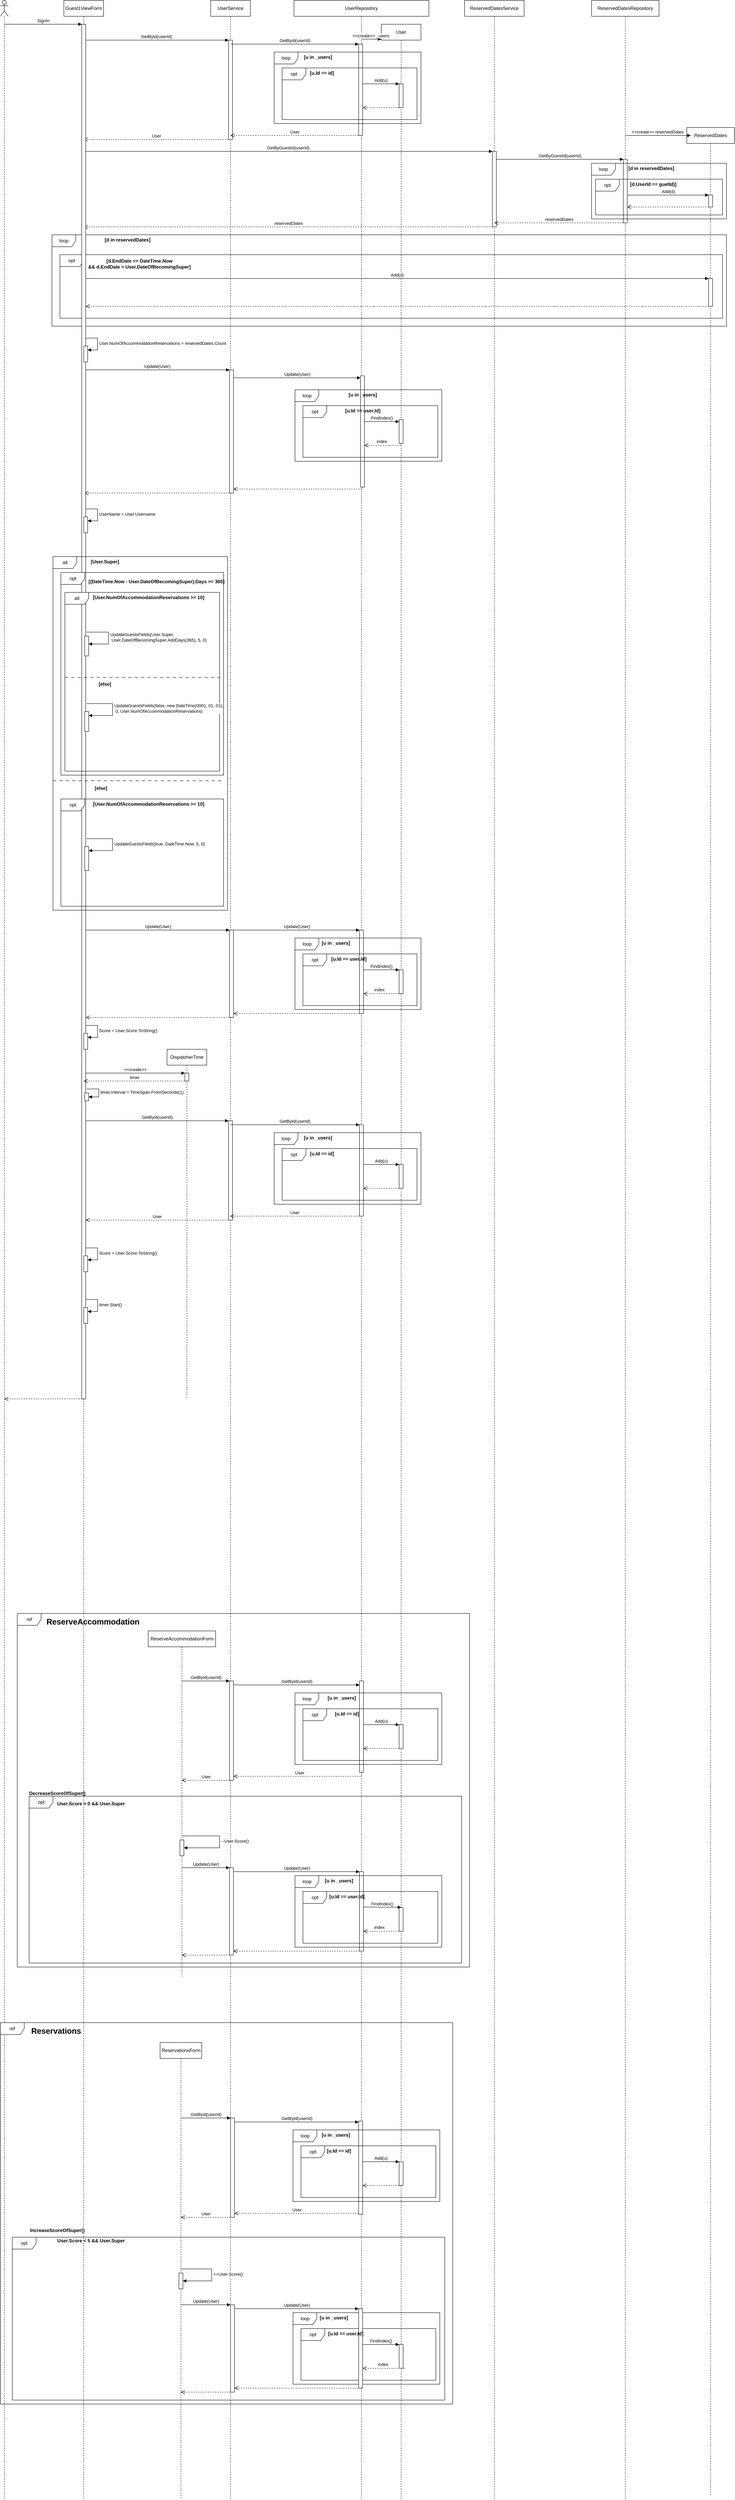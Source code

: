 <mxfile version="21.2.8" type="device">
  <diagram name="Page-1" id="2YBvvXClWsGukQMizWep">
    <mxGraphModel dx="1909" dy="1144" grid="1" gridSize="10" guides="1" tooltips="1" connect="1" arrows="1" fold="1" page="1" pageScale="1" pageWidth="5000" pageHeight="5000" math="0" shadow="0">
      <root>
        <mxCell id="0" />
        <mxCell id="1" parent="0" />
        <mxCell id="aM9ryv3xv72pqoxQDRHE-5" value="UserService" style="shape=umlLifeline;perimeter=lifelinePerimeter;whiteSpace=wrap;html=1;container=0;dropTarget=0;collapsible=0;recursiveResize=0;outlineConnect=0;portConstraint=eastwest;newEdgeStyle={&quot;edgeStyle&quot;:&quot;elbowEdgeStyle&quot;,&quot;elbow&quot;:&quot;vertical&quot;,&quot;curved&quot;:0,&quot;rounded&quot;:0};" parent="1" vertex="1">
          <mxGeometry x="560" y="30" width="100" height="6290" as="geometry" />
        </mxCell>
        <mxCell id="SLl3Hjy-PF9EofsxqTcr-63" value="" style="html=1;points=[];perimeter=orthogonalPerimeter;outlineConnect=0;targetShapes=umlLifeline;portConstraint=eastwest;newEdgeStyle={&quot;edgeStyle&quot;:&quot;elbowEdgeStyle&quot;,&quot;elbow&quot;:&quot;vertical&quot;,&quot;curved&quot;:0,&quot;rounded&quot;:0};" parent="aM9ryv3xv72pqoxQDRHE-5" vertex="1">
          <mxGeometry x="45" y="100" width="10" height="250" as="geometry" />
        </mxCell>
        <mxCell id="SLl3Hjy-PF9EofsxqTcr-104" value="" style="html=1;points=[];perimeter=orthogonalPerimeter;outlineConnect=0;targetShapes=umlLifeline;portConstraint=eastwest;newEdgeStyle={&quot;edgeStyle&quot;:&quot;elbowEdgeStyle&quot;,&quot;elbow&quot;:&quot;vertical&quot;,&quot;curved&quot;:0,&quot;rounded&quot;:0};" parent="aM9ryv3xv72pqoxQDRHE-5" vertex="1">
          <mxGeometry x="47.5" y="930" width="10" height="310" as="geometry" />
        </mxCell>
        <mxCell id="EvKE3HRrCoH5kTLzTVeY-63" value="" style="html=1;points=[];perimeter=orthogonalPerimeter;outlineConnect=0;targetShapes=umlLifeline;portConstraint=eastwest;newEdgeStyle={&quot;edgeStyle&quot;:&quot;elbowEdgeStyle&quot;,&quot;elbow&quot;:&quot;vertical&quot;,&quot;curved&quot;:0,&quot;rounded&quot;:0};" vertex="1" parent="aM9ryv3xv72pqoxQDRHE-5">
          <mxGeometry x="47.5" y="4230" width="10" height="250" as="geometry" />
        </mxCell>
        <mxCell id="SLl3Hjy-PF9EofsxqTcr-141" value="" style="html=1;points=[];perimeter=orthogonalPerimeter;outlineConnect=0;targetShapes=umlLifeline;portConstraint=eastwest;newEdgeStyle={&quot;edgeStyle&quot;:&quot;elbowEdgeStyle&quot;,&quot;elbow&quot;:&quot;vertical&quot;,&quot;curved&quot;:0,&quot;rounded&quot;:0};" parent="aM9ryv3xv72pqoxQDRHE-5" vertex="1">
          <mxGeometry x="47.5" y="2340" width="10" height="220" as="geometry" />
        </mxCell>
        <mxCell id="EvKE3HRrCoH5kTLzTVeY-5" value="" style="html=1;points=[];perimeter=orthogonalPerimeter;outlineConnect=0;targetShapes=umlLifeline;portConstraint=eastwest;newEdgeStyle={&quot;edgeStyle&quot;:&quot;elbowEdgeStyle&quot;,&quot;elbow&quot;:&quot;vertical&quot;,&quot;curved&quot;:0,&quot;rounded&quot;:0};" vertex="1" parent="aM9ryv3xv72pqoxQDRHE-5">
          <mxGeometry x="47.5" y="4700" width="10" height="220" as="geometry" />
        </mxCell>
        <mxCell id="SLl3Hjy-PF9EofsxqTcr-178" value="User" style="shape=umlLifeline;perimeter=lifelinePerimeter;whiteSpace=wrap;html=1;container=1;dropTarget=0;collapsible=0;recursiveResize=0;outlineConnect=0;portConstraint=eastwest;newEdgeStyle={&quot;edgeStyle&quot;:&quot;elbowEdgeStyle&quot;,&quot;elbow&quot;:&quot;vertical&quot;,&quot;curved&quot;:0,&quot;rounded&quot;:0};" parent="1" vertex="1">
          <mxGeometry x="990" y="90" width="100" height="6230" as="geometry" />
        </mxCell>
        <mxCell id="SLl3Hjy-PF9EofsxqTcr-187" value="" style="html=1;points=[];perimeter=orthogonalPerimeter;outlineConnect=0;targetShapes=umlLifeline;portConstraint=eastwest;newEdgeStyle={&quot;edgeStyle&quot;:&quot;elbowEdgeStyle&quot;,&quot;elbow&quot;:&quot;vertical&quot;,&quot;curved&quot;:0,&quot;rounded&quot;:0};" parent="SLl3Hjy-PF9EofsxqTcr-178" vertex="1">
          <mxGeometry x="45" y="150" width="10" height="60" as="geometry" />
        </mxCell>
        <mxCell id="SLl3Hjy-PF9EofsxqTcr-204" value="" style="html=1;points=[];perimeter=orthogonalPerimeter;outlineConnect=0;targetShapes=umlLifeline;portConstraint=eastwest;newEdgeStyle={&quot;edgeStyle&quot;:&quot;elbowEdgeStyle&quot;,&quot;elbow&quot;:&quot;vertical&quot;,&quot;curved&quot;:0,&quot;rounded&quot;:0};" parent="SLl3Hjy-PF9EofsxqTcr-178" vertex="1">
          <mxGeometry x="45" y="995" width="10" height="60" as="geometry" />
        </mxCell>
        <mxCell id="SLl3Hjy-PF9EofsxqTcr-246" value="" style="html=1;points=[];perimeter=orthogonalPerimeter;outlineConnect=0;targetShapes=umlLifeline;portConstraint=eastwest;newEdgeStyle={&quot;edgeStyle&quot;:&quot;elbowEdgeStyle&quot;,&quot;elbow&quot;:&quot;vertical&quot;,&quot;curved&quot;:0,&quot;rounded&quot;:0};" parent="SLl3Hjy-PF9EofsxqTcr-178" vertex="1">
          <mxGeometry x="45" y="2380" width="10" height="60" as="geometry" />
        </mxCell>
        <mxCell id="EvKE3HRrCoH5kTLzTVeY-62" value="" style="html=1;points=[];perimeter=orthogonalPerimeter;outlineConnect=0;targetShapes=umlLifeline;portConstraint=eastwest;newEdgeStyle={&quot;edgeStyle&quot;:&quot;elbowEdgeStyle&quot;,&quot;elbow&quot;:&quot;vertical&quot;,&quot;curved&quot;:0,&quot;rounded&quot;:0};" vertex="1" parent="SLl3Hjy-PF9EofsxqTcr-178">
          <mxGeometry x="45" y="4280" width="10" height="60" as="geometry" />
        </mxCell>
        <mxCell id="EvKE3HRrCoH5kTLzTVeY-14" value="" style="html=1;points=[];perimeter=orthogonalPerimeter;outlineConnect=0;targetShapes=umlLifeline;portConstraint=eastwest;newEdgeStyle={&quot;edgeStyle&quot;:&quot;elbowEdgeStyle&quot;,&quot;elbow&quot;:&quot;vertical&quot;,&quot;curved&quot;:0,&quot;rounded&quot;:0};" vertex="1" parent="SLl3Hjy-PF9EofsxqTcr-178">
          <mxGeometry x="45" y="4740" width="10" height="60" as="geometry" />
        </mxCell>
        <mxCell id="EvKE3HRrCoH5kTLzTVeY-130" value="" style="html=1;points=[];perimeter=orthogonalPerimeter;outlineConnect=0;targetShapes=umlLifeline;portConstraint=eastwest;newEdgeStyle={&quot;edgeStyle&quot;:&quot;elbowEdgeStyle&quot;,&quot;elbow&quot;:&quot;vertical&quot;,&quot;curved&quot;:0,&quot;rounded&quot;:0};" vertex="1" parent="SLl3Hjy-PF9EofsxqTcr-178">
          <mxGeometry x="45" y="5380" width="10" height="60" as="geometry" />
        </mxCell>
        <mxCell id="EvKE3HRrCoH5kTLzTVeY-125" value="" style="html=1;points=[];perimeter=orthogonalPerimeter;outlineConnect=0;targetShapes=umlLifeline;portConstraint=eastwest;newEdgeStyle={&quot;edgeStyle&quot;:&quot;elbowEdgeStyle&quot;,&quot;elbow&quot;:&quot;vertical&quot;,&quot;curved&quot;:0,&quot;rounded&quot;:0};" vertex="1" parent="SLl3Hjy-PF9EofsxqTcr-178">
          <mxGeometry x="45" y="5840" width="10" height="60" as="geometry" />
        </mxCell>
        <mxCell id="SLl3Hjy-PF9EofsxqTcr-10" value="" style="shape=umlLifeline;perimeter=lifelinePerimeter;whiteSpace=wrap;html=1;container=1;dropTarget=0;collapsible=0;recursiveResize=0;outlineConnect=0;portConstraint=eastwest;newEdgeStyle={&quot;edgeStyle&quot;:&quot;elbowEdgeStyle&quot;,&quot;elbow&quot;:&quot;vertical&quot;,&quot;curved&quot;:0,&quot;rounded&quot;:0};participant=umlActor;" parent="1" vertex="1">
          <mxGeometry x="30" y="30" width="20" height="6290" as="geometry" />
        </mxCell>
        <mxCell id="SLl3Hjy-PF9EofsxqTcr-19" value="UserRepository" style="shape=umlLifeline;perimeter=lifelinePerimeter;whiteSpace=wrap;html=1;container=1;dropTarget=0;collapsible=0;recursiveResize=0;outlineConnect=0;portConstraint=eastwest;newEdgeStyle={&quot;edgeStyle&quot;:&quot;elbowEdgeStyle&quot;,&quot;elbow&quot;:&quot;vertical&quot;,&quot;curved&quot;:0,&quot;rounded&quot;:0};" parent="1" vertex="1">
          <mxGeometry x="770" y="30" width="340" height="6290" as="geometry" />
        </mxCell>
        <mxCell id="SLl3Hjy-PF9EofsxqTcr-107" value="" style="html=1;points=[];perimeter=orthogonalPerimeter;outlineConnect=0;targetShapes=umlLifeline;portConstraint=eastwest;newEdgeStyle={&quot;edgeStyle&quot;:&quot;elbowEdgeStyle&quot;,&quot;elbow&quot;:&quot;vertical&quot;,&quot;curved&quot;:0,&quot;rounded&quot;:0};" parent="SLl3Hjy-PF9EofsxqTcr-19" vertex="1">
          <mxGeometry x="167.5" y="945" width="10" height="280" as="geometry" />
        </mxCell>
        <mxCell id="SLl3Hjy-PF9EofsxqTcr-201" value="loop" style="shape=umlFrame;whiteSpace=wrap;html=1;pointerEvents=0;" parent="SLl3Hjy-PF9EofsxqTcr-19" vertex="1">
          <mxGeometry x="2.5" y="980" width="370" height="180" as="geometry" />
        </mxCell>
        <mxCell id="SLl3Hjy-PF9EofsxqTcr-202" value="opt" style="shape=umlFrame;whiteSpace=wrap;html=1;pointerEvents=0;" parent="SLl3Hjy-PF9EofsxqTcr-19" vertex="1">
          <mxGeometry x="22.5" y="1020" width="340" height="130" as="geometry" />
        </mxCell>
        <mxCell id="SLl3Hjy-PF9EofsxqTcr-203" value="[u.Id == user.Id]" style="text;align=center;fontStyle=1;verticalAlign=middle;spacingLeft=3;spacingRight=3;strokeColor=none;rotatable=0;points=[[0,0.5],[1,0.5]];portConstraint=eastwest;html=1;" parent="SLl3Hjy-PF9EofsxqTcr-19" vertex="1">
          <mxGeometry x="132.5" y="1020" width="80" height="26" as="geometry" />
        </mxCell>
        <mxCell id="SLl3Hjy-PF9EofsxqTcr-205" value="[u in _users]" style="text;align=center;fontStyle=1;verticalAlign=middle;spacingLeft=3;spacingRight=3;strokeColor=none;rotatable=0;points=[[0,0.5],[1,0.5]];portConstraint=eastwest;html=1;" parent="SLl3Hjy-PF9EofsxqTcr-19" vertex="1">
          <mxGeometry x="132.5" y="980" width="80" height="26" as="geometry" />
        </mxCell>
        <mxCell id="SLl3Hjy-PF9EofsxqTcr-144" value="" style="html=1;points=[];perimeter=orthogonalPerimeter;outlineConnect=0;targetShapes=umlLifeline;portConstraint=eastwest;newEdgeStyle={&quot;edgeStyle&quot;:&quot;elbowEdgeStyle&quot;,&quot;elbow&quot;:&quot;vertical&quot;,&quot;curved&quot;:0,&quot;rounded&quot;:0};" parent="SLl3Hjy-PF9EofsxqTcr-19" vertex="1">
          <mxGeometry x="165" y="2340" width="10" height="210" as="geometry" />
        </mxCell>
        <mxCell id="SLl3Hjy-PF9EofsxqTcr-243" value="loop" style="shape=umlFrame;whiteSpace=wrap;html=1;pointerEvents=0;" parent="SLl3Hjy-PF9EofsxqTcr-19" vertex="1">
          <mxGeometry x="2.5" y="2360" width="317.5" height="180" as="geometry" />
        </mxCell>
        <mxCell id="SLl3Hjy-PF9EofsxqTcr-244" value="opt" style="shape=umlFrame;whiteSpace=wrap;html=1;pointerEvents=0;" parent="SLl3Hjy-PF9EofsxqTcr-19" vertex="1">
          <mxGeometry x="22.5" y="2400" width="287.5" height="130" as="geometry" />
        </mxCell>
        <mxCell id="SLl3Hjy-PF9EofsxqTcr-245" value="[u.Id == user.Id]" style="text;align=center;fontStyle=1;verticalAlign=middle;spacingLeft=3;spacingRight=3;strokeColor=none;rotatable=0;points=[[0,0.5],[1,0.5]];portConstraint=eastwest;html=1;" parent="SLl3Hjy-PF9EofsxqTcr-19" vertex="1">
          <mxGeometry x="97.5" y="2400" width="80" height="26" as="geometry" />
        </mxCell>
        <mxCell id="SLl3Hjy-PF9EofsxqTcr-247" value="[u in _users]" style="text;align=center;fontStyle=1;verticalAlign=middle;spacingLeft=3;spacingRight=3;strokeColor=none;rotatable=0;points=[[0,0.5],[1,0.5]];portConstraint=eastwest;html=1;" parent="SLl3Hjy-PF9EofsxqTcr-19" vertex="1">
          <mxGeometry x="65" y="2360" width="80" height="26" as="geometry" />
        </mxCell>
        <mxCell id="EvKE3HRrCoH5kTLzTVeY-66" value="" style="html=1;points=[];perimeter=orthogonalPerimeter;outlineConnect=0;targetShapes=umlLifeline;portConstraint=eastwest;newEdgeStyle={&quot;edgeStyle&quot;:&quot;elbowEdgeStyle&quot;,&quot;elbow&quot;:&quot;vertical&quot;,&quot;curved&quot;:0,&quot;rounded&quot;:0};" vertex="1" parent="SLl3Hjy-PF9EofsxqTcr-19">
          <mxGeometry x="165" y="4230" width="10" height="230" as="geometry" />
        </mxCell>
        <mxCell id="EvKE3HRrCoH5kTLzTVeY-71" value="[u.Id == id]" style="text;align=center;fontStyle=1;verticalAlign=middle;spacingLeft=3;spacingRight=3;strokeColor=none;rotatable=0;points=[[0,0.5],[1,0.5]];portConstraint=eastwest;html=1;" vertex="1" parent="SLl3Hjy-PF9EofsxqTcr-19">
          <mxGeometry x="93" y="4300" width="80" height="26" as="geometry" />
        </mxCell>
        <mxCell id="EvKE3HRrCoH5kTLzTVeY-72" value="[u in _users]" style="text;align=center;fontStyle=1;verticalAlign=middle;spacingLeft=3;spacingRight=3;strokeColor=none;rotatable=0;points=[[0,0.5],[1,0.5]];portConstraint=eastwest;html=1;" vertex="1" parent="SLl3Hjy-PF9EofsxqTcr-19">
          <mxGeometry x="80" y="4260" width="80" height="26" as="geometry" />
        </mxCell>
        <mxCell id="EvKE3HRrCoH5kTLzTVeY-6" value="" style="html=1;points=[];perimeter=orthogonalPerimeter;outlineConnect=0;targetShapes=umlLifeline;portConstraint=eastwest;newEdgeStyle={&quot;edgeStyle&quot;:&quot;elbowEdgeStyle&quot;,&quot;elbow&quot;:&quot;vertical&quot;,&quot;curved&quot;:0,&quot;rounded&quot;:0};" vertex="1" parent="SLl3Hjy-PF9EofsxqTcr-19">
          <mxGeometry x="165" y="4710" width="10" height="200" as="geometry" />
        </mxCell>
        <mxCell id="EvKE3HRrCoH5kTLzTVeY-112" value="ref" style="shape=umlFrame;whiteSpace=wrap;html=1;pointerEvents=0;" vertex="1" parent="SLl3Hjy-PF9EofsxqTcr-19">
          <mxGeometry x="-740" y="5090" width="1140" height="960" as="geometry" />
        </mxCell>
        <mxCell id="EvKE3HRrCoH5kTLzTVeY-113" value="Reservations" style="text;align=center;fontStyle=1;verticalAlign=middle;spacingLeft=3;spacingRight=3;strokeColor=none;rotatable=0;points=[[0,0.5],[1,0.5]];portConstraint=eastwest;html=1;fontSize=20;" vertex="1" parent="SLl3Hjy-PF9EofsxqTcr-19">
          <mxGeometry x="-670" y="5100" width="140" height="20" as="geometry" />
        </mxCell>
        <mxCell id="EvKE3HRrCoH5kTLzTVeY-114" value="opt" style="shape=umlFrame;whiteSpace=wrap;html=1;pointerEvents=0;" vertex="1" parent="SLl3Hjy-PF9EofsxqTcr-19">
          <mxGeometry x="-710" y="5630" width="1090" height="410" as="geometry" />
        </mxCell>
        <mxCell id="EvKE3HRrCoH5kTLzTVeY-122" value="loop" style="shape=umlFrame;whiteSpace=wrap;html=1;pointerEvents=0;" vertex="1" parent="SLl3Hjy-PF9EofsxqTcr-19">
          <mxGeometry x="-2.5" y="5820" width="370" height="180" as="geometry" />
        </mxCell>
        <mxCell id="EvKE3HRrCoH5kTLzTVeY-123" value="opt" style="shape=umlFrame;whiteSpace=wrap;html=1;pointerEvents=0;" vertex="1" parent="SLl3Hjy-PF9EofsxqTcr-19">
          <mxGeometry x="17.5" y="5860" width="340" height="130" as="geometry" />
        </mxCell>
        <mxCell id="EvKE3HRrCoH5kTLzTVeY-1" value="ref" style="shape=umlFrame;whiteSpace=wrap;html=1;pointerEvents=0;" vertex="1" parent="SLl3Hjy-PF9EofsxqTcr-19">
          <mxGeometry x="-697.5" y="4060" width="1140" height="890" as="geometry" />
        </mxCell>
        <mxCell id="EvKE3HRrCoH5kTLzTVeY-2" value="ReserveAccommodation" style="text;align=center;fontStyle=1;verticalAlign=middle;spacingLeft=3;spacingRight=3;strokeColor=none;rotatable=0;points=[[0,0.5],[1,0.5]];portConstraint=eastwest;html=1;fontSize=20;" vertex="1" parent="SLl3Hjy-PF9EofsxqTcr-19">
          <mxGeometry x="-627.5" y="4070" width="240" height="20" as="geometry" />
        </mxCell>
        <mxCell id="EvKE3HRrCoH5kTLzTVeY-3" value="opt" style="shape=umlFrame;whiteSpace=wrap;html=1;pointerEvents=0;" vertex="1" parent="SLl3Hjy-PF9EofsxqTcr-19">
          <mxGeometry x="-667.5" y="4520" width="1090" height="420" as="geometry" />
        </mxCell>
        <mxCell id="EvKE3HRrCoH5kTLzTVeY-4" value="User.Score &amp;gt; 0 &amp;amp;&amp;amp; User.Super" style="text;align=center;fontStyle=1;verticalAlign=middle;spacingLeft=3;spacingRight=3;strokeColor=none;rotatable=0;points=[[0,0.5],[1,0.5]];portConstraint=eastwest;html=1;" vertex="1" parent="SLl3Hjy-PF9EofsxqTcr-19">
          <mxGeometry x="-617.5" y="4526" width="210" height="26" as="geometry" />
        </mxCell>
        <mxCell id="EvKE3HRrCoH5kTLzTVeY-11" value="loop" style="shape=umlFrame;whiteSpace=wrap;html=1;pointerEvents=0;" vertex="1" parent="SLl3Hjy-PF9EofsxqTcr-19">
          <mxGeometry x="2.5" y="4720" width="370" height="180" as="geometry" />
        </mxCell>
        <mxCell id="EvKE3HRrCoH5kTLzTVeY-12" value="opt" style="shape=umlFrame;whiteSpace=wrap;html=1;pointerEvents=0;" vertex="1" parent="SLl3Hjy-PF9EofsxqTcr-19">
          <mxGeometry x="22.5" y="4760" width="340" height="130" as="geometry" />
        </mxCell>
        <mxCell id="EvKE3HRrCoH5kTLzTVeY-69" value="loop" style="shape=umlFrame;whiteSpace=wrap;html=1;pointerEvents=0;" vertex="1" parent="SLl3Hjy-PF9EofsxqTcr-19">
          <mxGeometry x="2.5" y="4260" width="370" height="180" as="geometry" />
        </mxCell>
        <mxCell id="EvKE3HRrCoH5kTLzTVeY-70" value="opt" style="shape=umlFrame;whiteSpace=wrap;html=1;pointerEvents=0;" vertex="1" parent="SLl3Hjy-PF9EofsxqTcr-19">
          <mxGeometry x="22.5" y="4300" width="340" height="130" as="geometry" />
        </mxCell>
        <mxCell id="EvKE3HRrCoH5kTLzTVeY-75" value="DecreaseScoreOfSuper()" style="text;align=center;fontStyle=1;verticalAlign=middle;spacingLeft=3;spacingRight=3;strokeColor=none;rotatable=0;points=[[0,0.5],[1,0.5]];portConstraint=eastwest;html=1;" vertex="1" parent="SLl3Hjy-PF9EofsxqTcr-19">
          <mxGeometry x="-637.5" y="4500" width="80" height="26" as="geometry" />
        </mxCell>
        <mxCell id="EvKE3HRrCoH5kTLzTVeY-147" value="ReserveAccommodationForm" style="shape=umlLifeline;perimeter=lifelinePerimeter;whiteSpace=wrap;html=1;container=1;dropTarget=0;collapsible=0;recursiveResize=0;outlineConnect=0;portConstraint=eastwest;newEdgeStyle={&quot;edgeStyle&quot;:&quot;elbowEdgeStyle&quot;,&quot;elbow&quot;:&quot;vertical&quot;,&quot;curved&quot;:0,&quot;rounded&quot;:0};" vertex="1" parent="SLl3Hjy-PF9EofsxqTcr-19">
          <mxGeometry x="-367.5" y="4104" width="170" height="870" as="geometry" />
        </mxCell>
        <mxCell id="EvKE3HRrCoH5kTLzTVeY-76" value="" style="html=1;points=[];perimeter=orthogonalPerimeter;outlineConnect=0;targetShapes=umlLifeline;portConstraint=eastwest;newEdgeStyle={&quot;edgeStyle&quot;:&quot;elbowEdgeStyle&quot;,&quot;elbow&quot;:&quot;vertical&quot;,&quot;curved&quot;:0,&quot;rounded&quot;:0};" vertex="1" parent="EvKE3HRrCoH5kTLzTVeY-147">
          <mxGeometry x="80" y="526" width="10" height="40" as="geometry" />
        </mxCell>
        <mxCell id="EvKE3HRrCoH5kTLzTVeY-77" value="--User.Score()" style="html=1;align=left;spacingLeft=2;endArrow=block;rounded=0;edgeStyle=orthogonalEdgeStyle;curved=0;rounded=0;" edge="1" target="EvKE3HRrCoH5kTLzTVeY-76" parent="EvKE3HRrCoH5kTLzTVeY-147" source="EvKE3HRrCoH5kTLzTVeY-147">
          <mxGeometry relative="1" as="geometry">
            <mxPoint x="-299.94" y="496" as="sourcePoint" />
            <Array as="points">
              <mxPoint x="180" y="516" />
              <mxPoint x="180" y="546" />
            </Array>
          </mxGeometry>
        </mxCell>
        <mxCell id="EvKE3HRrCoH5kTLzTVeY-143" value="IncreaseScoreOfSuper()" style="text;align=center;fontStyle=1;verticalAlign=middle;spacingLeft=3;spacingRight=3;strokeColor=none;rotatable=0;points=[[0,0.5],[1,0.5]];portConstraint=eastwest;html=1;" vertex="1" parent="SLl3Hjy-PF9EofsxqTcr-19">
          <mxGeometry x="-667.5" y="5600" width="140" height="26" as="geometry" />
        </mxCell>
        <mxCell id="EvKE3HRrCoH5kTLzTVeY-115" value="User.Score &amp;lt; 5 &amp;amp;&amp;amp; User.Super" style="text;align=center;fontStyle=1;verticalAlign=middle;spacingLeft=3;spacingRight=3;strokeColor=none;rotatable=0;points=[[0,0.5],[1,0.5]];portConstraint=eastwest;html=1;" vertex="1" parent="SLl3Hjy-PF9EofsxqTcr-19">
          <mxGeometry x="-617.5" y="5626" width="210" height="26" as="geometry" />
        </mxCell>
        <mxCell id="EvKE3HRrCoH5kTLzTVeY-149" value="ReservationsForm" style="shape=umlLifeline;perimeter=lifelinePerimeter;whiteSpace=wrap;html=1;container=1;dropTarget=0;collapsible=0;recursiveResize=0;outlineConnect=0;portConstraint=eastwest;newEdgeStyle={&quot;edgeStyle&quot;:&quot;elbowEdgeStyle&quot;,&quot;elbow&quot;:&quot;vertical&quot;,&quot;curved&quot;:0,&quot;rounded&quot;:0};" vertex="1" parent="SLl3Hjy-PF9EofsxqTcr-19">
          <mxGeometry x="-337.5" y="5140" width="105" height="1150" as="geometry" />
        </mxCell>
        <mxCell id="EvKE3HRrCoH5kTLzTVeY-144" value="" style="html=1;points=[];perimeter=orthogonalPerimeter;outlineConnect=0;targetShapes=umlLifeline;portConstraint=eastwest;newEdgeStyle={&quot;edgeStyle&quot;:&quot;elbowEdgeStyle&quot;,&quot;elbow&quot;:&quot;vertical&quot;,&quot;curved&quot;:0,&quot;rounded&quot;:0};" vertex="1" parent="EvKE3HRrCoH5kTLzTVeY-149">
          <mxGeometry x="47.5" y="580" width="10" height="40" as="geometry" />
        </mxCell>
        <mxCell id="EvKE3HRrCoH5kTLzTVeY-145" value="++User.Score()" style="html=1;align=left;spacingLeft=2;endArrow=block;rounded=0;edgeStyle=orthogonalEdgeStyle;curved=0;rounded=0;" edge="1" parent="EvKE3HRrCoH5kTLzTVeY-149" target="EvKE3HRrCoH5kTLzTVeY-144" source="EvKE3HRrCoH5kTLzTVeY-149">
          <mxGeometry relative="1" as="geometry">
            <mxPoint x="-329.94" y="560" as="sourcePoint" />
            <Array as="points">
              <mxPoint x="130" y="570" />
              <mxPoint x="130" y="600" />
            </Array>
          </mxGeometry>
        </mxCell>
        <mxCell id="EvKE3HRrCoH5kTLzTVeY-15" value="[u in _users]" style="text;align=center;fontStyle=1;verticalAlign=middle;spacingLeft=3;spacingRight=3;strokeColor=none;rotatable=0;points=[[0,0.5],[1,0.5]];portConstraint=eastwest;html=1;" vertex="1" parent="SLl3Hjy-PF9EofsxqTcr-19">
          <mxGeometry x="73" y="4720" width="80" height="26" as="geometry" />
        </mxCell>
        <mxCell id="EvKE3HRrCoH5kTLzTVeY-13" value="[u.Id == user.Id]" style="text;align=center;fontStyle=1;verticalAlign=middle;spacingLeft=3;spacingRight=3;strokeColor=none;rotatable=0;points=[[0,0.5],[1,0.5]];portConstraint=eastwest;html=1;" vertex="1" parent="SLl3Hjy-PF9EofsxqTcr-19">
          <mxGeometry x="93" y="4760" width="80" height="26" as="geometry" />
        </mxCell>
        <mxCell id="EvKE3HRrCoH5kTLzTVeY-134" value="" style="html=1;points=[];perimeter=orthogonalPerimeter;outlineConnect=0;targetShapes=umlLifeline;portConstraint=eastwest;newEdgeStyle={&quot;edgeStyle&quot;:&quot;elbowEdgeStyle&quot;,&quot;elbow&quot;:&quot;vertical&quot;,&quot;curved&quot;:0,&quot;rounded&quot;:0};" vertex="1" parent="SLl3Hjy-PF9EofsxqTcr-19">
          <mxGeometry x="163" y="5337.5" width="10" height="235" as="geometry" />
        </mxCell>
        <mxCell id="EvKE3HRrCoH5kTLzTVeY-137" value="loop" style="shape=umlFrame;whiteSpace=wrap;html=1;pointerEvents=0;" vertex="1" parent="SLl3Hjy-PF9EofsxqTcr-19">
          <mxGeometry x="-2.5" y="5360" width="370" height="180" as="geometry" />
        </mxCell>
        <mxCell id="EvKE3HRrCoH5kTLzTVeY-138" value="opt" style="shape=umlFrame;whiteSpace=wrap;html=1;pointerEvents=0;" vertex="1" parent="SLl3Hjy-PF9EofsxqTcr-19">
          <mxGeometry x="17.5" y="5400" width="340" height="130" as="geometry" />
        </mxCell>
        <mxCell id="EvKE3HRrCoH5kTLzTVeY-139" value="[u.Id == id]" style="text;align=center;fontStyle=1;verticalAlign=middle;spacingLeft=3;spacingRight=3;strokeColor=none;rotatable=0;points=[[0,0.5],[1,0.5]];portConstraint=eastwest;html=1;" vertex="1" parent="SLl3Hjy-PF9EofsxqTcr-19">
          <mxGeometry x="73" y="5400" width="80" height="26" as="geometry" />
        </mxCell>
        <mxCell id="EvKE3HRrCoH5kTLzTVeY-140" value="[u in _users]" style="text;align=center;fontStyle=1;verticalAlign=middle;spacingLeft=3;spacingRight=3;strokeColor=none;rotatable=0;points=[[0,0.5],[1,0.5]];portConstraint=eastwest;html=1;" vertex="1" parent="SLl3Hjy-PF9EofsxqTcr-19">
          <mxGeometry x="65" y="5360" width="80" height="26" as="geometry" />
        </mxCell>
        <mxCell id="EvKE3HRrCoH5kTLzTVeY-117" value="" style="html=1;points=[];perimeter=orthogonalPerimeter;outlineConnect=0;targetShapes=umlLifeline;portConstraint=eastwest;newEdgeStyle={&quot;edgeStyle&quot;:&quot;elbowEdgeStyle&quot;,&quot;elbow&quot;:&quot;vertical&quot;,&quot;curved&quot;:0,&quot;rounded&quot;:0};" vertex="1" parent="SLl3Hjy-PF9EofsxqTcr-19">
          <mxGeometry x="163" y="5810" width="10" height="200" as="geometry" />
        </mxCell>
        <mxCell id="EvKE3HRrCoH5kTLzTVeY-126" value="[u in _users]" style="text;align=center;fontStyle=1;verticalAlign=middle;spacingLeft=3;spacingRight=3;strokeColor=none;rotatable=0;points=[[0,0.5],[1,0.5]];portConstraint=eastwest;html=1;" vertex="1" parent="SLl3Hjy-PF9EofsxqTcr-19">
          <mxGeometry x="60" y="5820" width="80" height="26" as="geometry" />
        </mxCell>
        <mxCell id="EvKE3HRrCoH5kTLzTVeY-124" value="[u.Id == user.Id]" style="text;align=center;fontStyle=1;verticalAlign=middle;spacingLeft=3;spacingRight=3;strokeColor=none;rotatable=0;points=[[0,0.5],[1,0.5]];portConstraint=eastwest;html=1;" vertex="1" parent="SLl3Hjy-PF9EofsxqTcr-19">
          <mxGeometry x="90" y="5860" width="80" height="26" as="geometry" />
        </mxCell>
        <mxCell id="SLl3Hjy-PF9EofsxqTcr-66" value="" style="html=1;points=[];perimeter=orthogonalPerimeter;outlineConnect=0;targetShapes=umlLifeline;portConstraint=eastwest;newEdgeStyle={&quot;edgeStyle&quot;:&quot;elbowEdgeStyle&quot;,&quot;elbow&quot;:&quot;vertical&quot;,&quot;curved&quot;:0,&quot;rounded&quot;:0};" parent="SLl3Hjy-PF9EofsxqTcr-19" vertex="1">
          <mxGeometry x="163" y="110" width="10" height="230" as="geometry" />
        </mxCell>
        <mxCell id="EvKE3HRrCoH5kTLzTVeY-215" value="" style="html=1;points=[];perimeter=orthogonalPerimeter;outlineConnect=0;targetShapes=umlLifeline;portConstraint=eastwest;newEdgeStyle={&quot;edgeStyle&quot;:&quot;elbowEdgeStyle&quot;,&quot;elbow&quot;:&quot;vertical&quot;,&quot;curved&quot;:0,&quot;rounded&quot;:0};" vertex="1" parent="SLl3Hjy-PF9EofsxqTcr-19">
          <mxGeometry x="165" y="2830" width="10" height="230" as="geometry" />
        </mxCell>
        <mxCell id="SLl3Hjy-PF9EofsxqTcr-24" value="ReservedDatesService" style="shape=umlLifeline;perimeter=lifelinePerimeter;whiteSpace=wrap;html=1;container=1;dropTarget=0;collapsible=0;recursiveResize=0;outlineConnect=0;portConstraint=eastwest;newEdgeStyle={&quot;edgeStyle&quot;:&quot;elbowEdgeStyle&quot;,&quot;elbow&quot;:&quot;vertical&quot;,&quot;curved&quot;:0,&quot;rounded&quot;:0};" parent="1" vertex="1">
          <mxGeometry x="1200" y="30" width="150" height="6290" as="geometry" />
        </mxCell>
        <mxCell id="SLl3Hjy-PF9EofsxqTcr-92" value="" style="html=1;points=[];perimeter=orthogonalPerimeter;outlineConnect=0;targetShapes=umlLifeline;portConstraint=eastwest;newEdgeStyle={&quot;edgeStyle&quot;:&quot;elbowEdgeStyle&quot;,&quot;elbow&quot;:&quot;vertical&quot;,&quot;curved&quot;:0,&quot;rounded&quot;:0};" parent="SLl3Hjy-PF9EofsxqTcr-24" vertex="1">
          <mxGeometry x="70" y="380" width="10" height="190" as="geometry" />
        </mxCell>
        <mxCell id="SLl3Hjy-PF9EofsxqTcr-26" value="ReservedDatesRepository" style="shape=umlLifeline;perimeter=lifelinePerimeter;whiteSpace=wrap;html=1;container=1;dropTarget=0;collapsible=0;recursiveResize=0;outlineConnect=0;portConstraint=eastwest;newEdgeStyle={&quot;edgeStyle&quot;:&quot;elbowEdgeStyle&quot;,&quot;elbow&quot;:&quot;vertical&quot;,&quot;curved&quot;:0,&quot;rounded&quot;:0};" parent="1" vertex="1">
          <mxGeometry x="1520" y="30" width="170" height="6290" as="geometry" />
        </mxCell>
        <mxCell id="SLl3Hjy-PF9EofsxqTcr-95" value="" style="html=1;points=[];perimeter=orthogonalPerimeter;outlineConnect=0;targetShapes=umlLifeline;portConstraint=eastwest;newEdgeStyle={&quot;edgeStyle&quot;:&quot;elbowEdgeStyle&quot;,&quot;elbow&quot;:&quot;vertical&quot;,&quot;curved&quot;:0,&quot;rounded&quot;:0};" parent="SLl3Hjy-PF9EofsxqTcr-26" vertex="1">
          <mxGeometry x="80" y="400" width="10" height="160" as="geometry" />
        </mxCell>
        <mxCell id="SLl3Hjy-PF9EofsxqTcr-35" value="loop" style="shape=umlFrame;whiteSpace=wrap;html=1;pointerEvents=0;" parent="1" vertex="1">
          <mxGeometry x="160" y="620" width="1700" height="230" as="geometry" />
        </mxCell>
        <mxCell id="SLl3Hjy-PF9EofsxqTcr-36" value="opt" style="shape=umlFrame;whiteSpace=wrap;html=1;pointerEvents=0;" parent="1" vertex="1">
          <mxGeometry x="180" y="670" width="1670" height="160" as="geometry" />
        </mxCell>
        <mxCell id="SLl3Hjy-PF9EofsxqTcr-38" value="[d.EndDate &amp;lt;= DateTime.Now &lt;br&gt;&amp;amp;&amp;amp; d.EndDate &amp;gt; User.DateOfBecomingSuper]" style="text;align=center;fontStyle=1;verticalAlign=middle;spacingLeft=3;spacingRight=3;strokeColor=none;rotatable=0;points=[[0,0.5],[1,0.5]];portConstraint=eastwest;html=1;" parent="1" vertex="1">
          <mxGeometry x="340" y="680" width="80" height="26" as="geometry" />
        </mxCell>
        <mxCell id="SLl3Hjy-PF9EofsxqTcr-64" value="GetById(userId)" style="html=1;verticalAlign=bottom;endArrow=block;edgeStyle=elbowEdgeStyle;elbow=vertical;curved=0;rounded=0;" parent="1" source="aM9ryv3xv72pqoxQDRHE-1" target="SLl3Hjy-PF9EofsxqTcr-63" edge="1">
          <mxGeometry relative="1" as="geometry">
            <mxPoint x="270" y="130" as="sourcePoint" />
            <Array as="points">
              <mxPoint x="300" y="130" />
            </Array>
          </mxGeometry>
        </mxCell>
        <mxCell id="SLl3Hjy-PF9EofsxqTcr-65" value="User" style="html=1;verticalAlign=bottom;endArrow=open;dashed=1;endSize=8;edgeStyle=elbowEdgeStyle;elbow=vertical;curved=0;rounded=0;" parent="1" source="SLl3Hjy-PF9EofsxqTcr-63" target="aM9ryv3xv72pqoxQDRHE-1" edge="1">
          <mxGeometry relative="1" as="geometry">
            <mxPoint x="310" y="295.03" as="targetPoint" />
            <Array as="points">
              <mxPoint x="320" y="380" />
              <mxPoint x="310" y="295" />
            </Array>
          </mxGeometry>
        </mxCell>
        <mxCell id="SLl3Hjy-PF9EofsxqTcr-67" value="GetById(userId)" style="html=1;verticalAlign=bottom;endArrow=block;edgeStyle=elbowEdgeStyle;elbow=vertical;curved=0;rounded=0;" parent="1" source="aM9ryv3xv72pqoxQDRHE-5" target="SLl3Hjy-PF9EofsxqTcr-66" edge="1">
          <mxGeometry relative="1" as="geometry">
            <mxPoint x="590" y="210" as="sourcePoint" />
            <Array as="points">
              <mxPoint x="700" y="140" />
              <mxPoint x="600" y="150" />
            </Array>
          </mxGeometry>
        </mxCell>
        <mxCell id="SLl3Hjy-PF9EofsxqTcr-68" value="User" style="html=1;verticalAlign=bottom;endArrow=open;dashed=1;endSize=8;edgeStyle=elbowEdgeStyle;elbow=vertical;curved=0;rounded=0;" parent="1" source="SLl3Hjy-PF9EofsxqTcr-66" target="aM9ryv3xv72pqoxQDRHE-5" edge="1">
          <mxGeometry relative="1" as="geometry">
            <mxPoint x="590" y="285" as="targetPoint" />
            <Array as="points">
              <mxPoint x="690" y="370" />
              <mxPoint x="640" y="370" />
              <mxPoint x="610" y="370" />
            </Array>
          </mxGeometry>
        </mxCell>
        <mxCell id="SLl3Hjy-PF9EofsxqTcr-56" value="loop" style="shape=umlFrame;whiteSpace=wrap;html=1;pointerEvents=0;" parent="1" vertex="1">
          <mxGeometry x="720" y="160" width="370" height="180" as="geometry" />
        </mxCell>
        <mxCell id="SLl3Hjy-PF9EofsxqTcr-57" value="opt" style="shape=umlFrame;whiteSpace=wrap;html=1;pointerEvents=0;" parent="1" vertex="1">
          <mxGeometry x="740" y="200" width="340" height="130" as="geometry" />
        </mxCell>
        <mxCell id="SLl3Hjy-PF9EofsxqTcr-58" value="[u.Id == id]" style="text;align=center;fontStyle=1;verticalAlign=middle;spacingLeft=3;spacingRight=3;strokeColor=none;rotatable=0;points=[[0,0.5],[1,0.5]];portConstraint=eastwest;html=1;" parent="1" vertex="1">
          <mxGeometry x="800" y="200" width="80" height="26" as="geometry" />
        </mxCell>
        <mxCell id="SLl3Hjy-PF9EofsxqTcr-81" value="SignIn" style="html=1;verticalAlign=bottom;endArrow=block;edgeStyle=elbowEdgeStyle;elbow=vertical;curved=0;rounded=0;" parent="1" source="SLl3Hjy-PF9EofsxqTcr-10" target="SLl3Hjy-PF9EofsxqTcr-80" edge="1">
          <mxGeometry relative="1" as="geometry">
            <mxPoint x="60" y="160" as="sourcePoint" />
            <Array as="points">
              <mxPoint x="70" y="90" />
            </Array>
          </mxGeometry>
        </mxCell>
        <mxCell id="SLl3Hjy-PF9EofsxqTcr-93" value="GetByGuestId(userId)" style="html=1;verticalAlign=bottom;endArrow=block;edgeStyle=elbowEdgeStyle;elbow=vertical;curved=0;rounded=0;" parent="1" source="aM9ryv3xv72pqoxQDRHE-1" target="SLl3Hjy-PF9EofsxqTcr-92" edge="1">
          <mxGeometry relative="1" as="geometry">
            <mxPoint x="370" y="450" as="sourcePoint" />
            <Array as="points">
              <mxPoint x="690" y="410" />
              <mxPoint x="300" y="450" />
              <mxPoint x="280" y="460" />
            </Array>
          </mxGeometry>
        </mxCell>
        <mxCell id="SLl3Hjy-PF9EofsxqTcr-94" value="reservedDates" style="html=1;verticalAlign=bottom;endArrow=open;dashed=1;endSize=8;edgeStyle=elbowEdgeStyle;elbow=vertical;curved=0;rounded=0;" parent="1" source="SLl3Hjy-PF9EofsxqTcr-92" target="aM9ryv3xv72pqoxQDRHE-1" edge="1">
          <mxGeometry x="-0.002" relative="1" as="geometry">
            <mxPoint x="370" y="525" as="targetPoint" />
            <Array as="points">
              <mxPoint x="810" y="600" />
              <mxPoint x="290" y="600" />
            </Array>
            <mxPoint as="offset" />
          </mxGeometry>
        </mxCell>
        <mxCell id="SLl3Hjy-PF9EofsxqTcr-96" value="GetByGuestId(userId)" style="html=1;verticalAlign=bottom;endArrow=block;edgeStyle=elbowEdgeStyle;elbow=vertical;curved=0;rounded=0;" parent="1" source="SLl3Hjy-PF9EofsxqTcr-92" target="SLl3Hjy-PF9EofsxqTcr-95" edge="1">
          <mxGeometry relative="1" as="geometry">
            <mxPoint x="1200" y="450" as="sourcePoint" />
            <Array as="points">
              <mxPoint x="1440" y="430" />
            </Array>
          </mxGeometry>
        </mxCell>
        <mxCell id="SLl3Hjy-PF9EofsxqTcr-97" value="reservedDates" style="html=1;verticalAlign=bottom;endArrow=open;dashed=1;endSize=8;edgeStyle=elbowEdgeStyle;elbow=vertical;curved=0;rounded=0;" parent="1" source="SLl3Hjy-PF9EofsxqTcr-95" target="SLl3Hjy-PF9EofsxqTcr-24" edge="1">
          <mxGeometry relative="1" as="geometry">
            <mxPoint x="1060" y="525" as="targetPoint" />
            <Array as="points">
              <mxPoint x="1380" y="590" />
              <mxPoint x="1160" y="590" />
              <mxPoint x="1020" y="590" />
            </Array>
          </mxGeometry>
        </mxCell>
        <mxCell id="SLl3Hjy-PF9EofsxqTcr-98" value="loop" style="shape=umlFrame;whiteSpace=wrap;html=1;pointerEvents=0;" parent="1" vertex="1">
          <mxGeometry x="1520" y="440" width="340" height="140" as="geometry" />
        </mxCell>
        <mxCell id="SLl3Hjy-PF9EofsxqTcr-99" value="opt" style="shape=umlFrame;whiteSpace=wrap;html=1;pointerEvents=0;" parent="1" vertex="1">
          <mxGeometry x="1530" y="480" width="320" height="90" as="geometry" />
        </mxCell>
        <mxCell id="SLl3Hjy-PF9EofsxqTcr-100" value="[d.UserId == guetId)]" style="text;align=center;fontStyle=1;verticalAlign=middle;spacingLeft=3;spacingRight=3;strokeColor=none;rotatable=0;points=[[0,0.5],[1,0.5]];portConstraint=eastwest;html=1;" parent="1" vertex="1">
          <mxGeometry x="1620" y="480" width="110" height="26" as="geometry" />
        </mxCell>
        <mxCell id="SLl3Hjy-PF9EofsxqTcr-105" value="Update(User)" style="html=1;verticalAlign=bottom;endArrow=block;edgeStyle=elbowEdgeStyle;elbow=vertical;curved=0;rounded=0;" parent="1" target="SLl3Hjy-PF9EofsxqTcr-104" edge="1">
          <mxGeometry relative="1" as="geometry">
            <mxPoint x="241.571" y="960" as="sourcePoint" />
            <Array as="points">
              <mxPoint x="302.5" y="960" />
              <mxPoint x="282.5" y="1020" />
            </Array>
          </mxGeometry>
        </mxCell>
        <mxCell id="SLl3Hjy-PF9EofsxqTcr-106" value="" style="html=1;verticalAlign=bottom;endArrow=open;dashed=1;endSize=8;edgeStyle=elbowEdgeStyle;elbow=vertical;curved=0;rounded=0;" parent="1" source="SLl3Hjy-PF9EofsxqTcr-104" edge="1">
          <mxGeometry relative="1" as="geometry">
            <mxPoint x="241.571" y="1270" as="targetPoint" />
            <Array as="points">
              <mxPoint x="382.5" y="1270" />
              <mxPoint x="532.5" y="1180" />
            </Array>
          </mxGeometry>
        </mxCell>
        <mxCell id="SLl3Hjy-PF9EofsxqTcr-108" value="Update(User)" style="html=1;verticalAlign=bottom;endArrow=block;edgeStyle=elbowEdgeStyle;elbow=vertical;curved=0;rounded=0;" parent="1" source="SLl3Hjy-PF9EofsxqTcr-104" target="SLl3Hjy-PF9EofsxqTcr-107" edge="1">
          <mxGeometry relative="1" as="geometry">
            <mxPoint x="640" y="980" as="sourcePoint" />
            <Array as="points">
              <mxPoint x="810" y="980" />
            </Array>
          </mxGeometry>
        </mxCell>
        <mxCell id="SLl3Hjy-PF9EofsxqTcr-109" value="" style="html=1;verticalAlign=bottom;endArrow=open;dashed=1;endSize=8;edgeStyle=elbowEdgeStyle;elbow=vertical;curved=0;rounded=0;" parent="1" source="SLl3Hjy-PF9EofsxqTcr-107" target="SLl3Hjy-PF9EofsxqTcr-104" edge="1">
          <mxGeometry relative="1" as="geometry">
            <mxPoint x="640" y="1260" as="targetPoint" />
            <Array as="points">
              <mxPoint x="732.5" y="1260" />
              <mxPoint x="612.5" y="1260" />
              <mxPoint x="652.5" y="1160" />
              <mxPoint x="702.5" y="1150" />
            </Array>
          </mxGeometry>
        </mxCell>
        <mxCell id="SLl3Hjy-PF9EofsxqTcr-161" value="ReservedDates" style="shape=umlLifeline;perimeter=lifelinePerimeter;whiteSpace=wrap;html=1;container=1;dropTarget=0;collapsible=0;recursiveResize=0;outlineConnect=0;portConstraint=eastwest;newEdgeStyle={&quot;edgeStyle&quot;:&quot;elbowEdgeStyle&quot;,&quot;elbow&quot;:&quot;vertical&quot;,&quot;curved&quot;:0,&quot;rounded&quot;:0};" parent="1" vertex="1">
          <mxGeometry x="1760" y="350" width="120" height="5960" as="geometry" />
        </mxCell>
        <mxCell id="SLl3Hjy-PF9EofsxqTcr-175" value="" style="html=1;points=[];perimeter=orthogonalPerimeter;outlineConnect=0;targetShapes=umlLifeline;portConstraint=eastwest;newEdgeStyle={&quot;edgeStyle&quot;:&quot;elbowEdgeStyle&quot;,&quot;elbow&quot;:&quot;vertical&quot;,&quot;curved&quot;:0,&quot;rounded&quot;:0};" parent="SLl3Hjy-PF9EofsxqTcr-161" vertex="1">
          <mxGeometry x="55" y="170" width="10" height="30" as="geometry" />
        </mxCell>
        <mxCell id="SLl3Hjy-PF9EofsxqTcr-191" value="" style="html=1;points=[];perimeter=orthogonalPerimeter;outlineConnect=0;targetShapes=umlLifeline;portConstraint=eastwest;newEdgeStyle={&quot;edgeStyle&quot;:&quot;elbowEdgeStyle&quot;,&quot;elbow&quot;:&quot;vertical&quot;,&quot;curved&quot;:0,&quot;rounded&quot;:0};" parent="SLl3Hjy-PF9EofsxqTcr-161" vertex="1">
          <mxGeometry x="55" y="380" width="10" height="70" as="geometry" />
        </mxCell>
        <mxCell id="SLl3Hjy-PF9EofsxqTcr-163" value="[d in reservedDates]" style="text;align=center;fontStyle=1;verticalAlign=middle;spacingLeft=3;spacingRight=3;strokeColor=none;rotatable=0;points=[[0,0.5],[1,0.5]];portConstraint=eastwest;html=1;" parent="1" vertex="1">
          <mxGeometry x="1630" y="440" width="80" height="26" as="geometry" />
        </mxCell>
        <mxCell id="SLl3Hjy-PF9EofsxqTcr-165" value="&amp;lt;&amp;lt;create&amp;gt;&amp;gt; reservedDates&amp;nbsp;" style="html=1;verticalAlign=bottom;endArrow=block;edgeStyle=elbowEdgeStyle;elbow=vertical;curved=0;rounded=0;" parent="1" source="SLl3Hjy-PF9EofsxqTcr-26" edge="1">
          <mxGeometry x="0.003" width="80" relative="1" as="geometry">
            <mxPoint x="1690" y="370" as="sourcePoint" />
            <mxPoint x="1770" y="370" as="targetPoint" />
            <Array as="points">
              <mxPoint x="1660" y="370" />
            </Array>
            <mxPoint as="offset" />
          </mxGeometry>
        </mxCell>
        <mxCell id="SLl3Hjy-PF9EofsxqTcr-176" value="Add(d)" style="html=1;verticalAlign=bottom;endArrow=block;edgeStyle=elbowEdgeStyle;elbow=vertical;curved=0;rounded=0;" parent="1" source="SLl3Hjy-PF9EofsxqTcr-95" target="SLl3Hjy-PF9EofsxqTcr-175" edge="1">
          <mxGeometry relative="1" as="geometry">
            <mxPoint x="1740" y="590" as="sourcePoint" />
            <Array as="points">
              <mxPoint x="1800" y="520" />
              <mxPoint x="1740" y="510" />
            </Array>
          </mxGeometry>
        </mxCell>
        <mxCell id="SLl3Hjy-PF9EofsxqTcr-177" value="" style="html=1;verticalAlign=bottom;endArrow=open;dashed=1;endSize=8;edgeStyle=elbowEdgeStyle;elbow=vertical;curved=0;rounded=0;" parent="1" source="SLl3Hjy-PF9EofsxqTcr-175" target="SLl3Hjy-PF9EofsxqTcr-95" edge="1">
          <mxGeometry relative="1" as="geometry">
            <mxPoint x="1740" y="665" as="targetPoint" />
            <Array as="points">
              <mxPoint x="1780" y="550" />
              <mxPoint x="1720" y="540" />
            </Array>
          </mxGeometry>
        </mxCell>
        <mxCell id="SLl3Hjy-PF9EofsxqTcr-179" value="&amp;lt;&amp;lt;create&amp;gt;&amp;gt; _users&amp;nbsp;" style="html=1;verticalAlign=bottom;endArrow=block;edgeStyle=elbowEdgeStyle;elbow=vertical;curved=0;rounded=0;entryX=0;entryY=0.006;entryDx=0;entryDy=0;entryPerimeter=0;" parent="1" source="SLl3Hjy-PF9EofsxqTcr-19" target="SLl3Hjy-PF9EofsxqTcr-178" edge="1">
          <mxGeometry width="80" relative="1" as="geometry">
            <mxPoint x="860" y="110" as="sourcePoint" />
            <mxPoint x="905" y="110.11" as="targetPoint" />
          </mxGeometry>
        </mxCell>
        <mxCell id="SLl3Hjy-PF9EofsxqTcr-180" value="[u in _users]" style="text;align=center;fontStyle=1;verticalAlign=middle;spacingLeft=3;spacingRight=3;strokeColor=none;rotatable=0;points=[[0,0.5],[1,0.5]];portConstraint=eastwest;html=1;" parent="1" vertex="1">
          <mxGeometry x="790" y="160" width="80" height="26" as="geometry" />
        </mxCell>
        <mxCell id="SLl3Hjy-PF9EofsxqTcr-188" value="Add(u)" style="html=1;verticalAlign=bottom;endArrow=block;edgeStyle=elbowEdgeStyle;elbow=vertical;curved=0;rounded=0;" parent="1" source="SLl3Hjy-PF9EofsxqTcr-66" target="SLl3Hjy-PF9EofsxqTcr-187" edge="1">
          <mxGeometry x="0.001" relative="1" as="geometry">
            <mxPoint x="940" y="225" as="sourcePoint" />
            <Array as="points">
              <mxPoint x="1020" y="240" />
              <mxPoint x="900" y="240" />
            </Array>
            <mxPoint as="offset" />
          </mxGeometry>
        </mxCell>
        <mxCell id="SLl3Hjy-PF9EofsxqTcr-189" value="" style="html=1;verticalAlign=bottom;endArrow=open;dashed=1;endSize=8;edgeStyle=elbowEdgeStyle;elbow=vertical;curved=0;rounded=0;" parent="1" source="SLl3Hjy-PF9EofsxqTcr-187" target="SLl3Hjy-PF9EofsxqTcr-66" edge="1">
          <mxGeometry relative="1" as="geometry">
            <mxPoint x="940" y="300.1" as="targetPoint" />
            <Array as="points">
              <mxPoint x="990" y="300" />
            </Array>
          </mxGeometry>
        </mxCell>
        <mxCell id="SLl3Hjy-PF9EofsxqTcr-190" value="[d in reservedDates]" style="text;align=center;fontStyle=1;verticalAlign=middle;spacingLeft=3;spacingRight=3;strokeColor=none;rotatable=0;points=[[0,0.5],[1,0.5]];portConstraint=eastwest;html=1;" parent="1" vertex="1">
          <mxGeometry x="310" y="620" width="80" height="26" as="geometry" />
        </mxCell>
        <mxCell id="SLl3Hjy-PF9EofsxqTcr-192" value="Add(d)" style="html=1;verticalAlign=bottom;endArrow=block;edgeStyle=elbowEdgeStyle;elbow=vertical;curved=0;rounded=0;" parent="1" source="SLl3Hjy-PF9EofsxqTcr-80" target="SLl3Hjy-PF9EofsxqTcr-191" edge="1">
          <mxGeometry x="0.0" relative="1" as="geometry">
            <mxPoint x="380" y="730" as="sourcePoint" />
            <Array as="points">
              <mxPoint x="320" y="730" />
            </Array>
            <mxPoint as="offset" />
          </mxGeometry>
        </mxCell>
        <mxCell id="SLl3Hjy-PF9EofsxqTcr-193" value="" style="html=1;verticalAlign=bottom;endArrow=open;dashed=1;endSize=8;edgeStyle=elbowEdgeStyle;elbow=vertical;curved=0;rounded=0;" parent="1" source="SLl3Hjy-PF9EofsxqTcr-191" target="SLl3Hjy-PF9EofsxqTcr-80" edge="1">
          <mxGeometry x="0.0" relative="1" as="geometry">
            <mxPoint x="380" y="805" as="targetPoint" />
            <Array as="points">
              <mxPoint x="780" y="800" />
            </Array>
            <mxPoint as="offset" />
          </mxGeometry>
        </mxCell>
        <mxCell id="SLl3Hjy-PF9EofsxqTcr-82" value="" style="html=1;verticalAlign=bottom;endArrow=open;dashed=1;endSize=8;edgeStyle=elbowEdgeStyle;elbow=vertical;curved=0;rounded=0;" parent="1" edge="1">
          <mxGeometry x="0.098" relative="1" as="geometry">
            <mxPoint x="40.001" y="3550" as="targetPoint" />
            <Array as="points">
              <mxPoint x="140.93" y="3550" />
              <mxPoint x="130.93" y="3810" />
              <mxPoint x="120.93" y="3260" />
              <mxPoint x="160.93" y="2830" />
              <mxPoint x="120.93" y="2720" />
              <mxPoint x="190.93" y="2390" />
              <mxPoint x="210.93" y="2280" />
              <mxPoint x="230.93" y="2020" />
              <mxPoint x="200.93" y="1770" />
              <mxPoint x="180.93" y="1590" />
              <mxPoint x="190.93" y="1510" />
              <mxPoint x="190.93" y="1400" />
              <mxPoint x="110.93" y="1380" />
            </Array>
            <mxPoint as="offset" />
            <mxPoint x="235.93" y="3550" as="sourcePoint" />
          </mxGeometry>
        </mxCell>
        <mxCell id="aM9ryv3xv72pqoxQDRHE-1" value="Guest1ViewForm" style="shape=umlLifeline;perimeter=lifelinePerimeter;whiteSpace=wrap;html=1;container=0;dropTarget=0;collapsible=0;recursiveResize=0;outlineConnect=0;portConstraint=eastwest;newEdgeStyle={&quot;edgeStyle&quot;:&quot;elbowEdgeStyle&quot;,&quot;elbow&quot;:&quot;vertical&quot;,&quot;curved&quot;:0,&quot;rounded&quot;:0};" parent="1" vertex="1">
          <mxGeometry x="190" y="30" width="100" height="6290" as="geometry" />
        </mxCell>
        <mxCell id="SLl3Hjy-PF9EofsxqTcr-80" value="" style="html=1;points=[];perimeter=orthogonalPerimeter;outlineConnect=0;targetShapes=umlLifeline;portConstraint=eastwest;newEdgeStyle={&quot;edgeStyle&quot;:&quot;elbowEdgeStyle&quot;,&quot;elbow&quot;:&quot;vertical&quot;,&quot;curved&quot;:0,&quot;rounded&quot;:0};" parent="aM9ryv3xv72pqoxQDRHE-1" vertex="1">
          <mxGeometry x="45" y="60" width="10" height="3460" as="geometry" />
        </mxCell>
        <mxCell id="EvKE3HRrCoH5kTLzTVeY-150" value="" style="html=1;points=[];perimeter=orthogonalPerimeter;outlineConnect=0;targetShapes=umlLifeline;portConstraint=eastwest;newEdgeStyle={&quot;edgeStyle&quot;:&quot;elbowEdgeStyle&quot;,&quot;elbow&quot;:&quot;vertical&quot;,&quot;curved&quot;:0,&quot;rounded&quot;:0};" vertex="1" parent="aM9ryv3xv72pqoxQDRHE-1">
          <mxGeometry x="50" y="870" width="10" height="40" as="geometry" />
        </mxCell>
        <mxCell id="EvKE3HRrCoH5kTLzTVeY-151" value="User.NumOfAccommodationReservations = reservedDates.Count" style="html=1;align=left;spacingLeft=2;endArrow=block;rounded=0;edgeStyle=orthogonalEdgeStyle;curved=0;rounded=0;" edge="1" target="EvKE3HRrCoH5kTLzTVeY-150" parent="aM9ryv3xv72pqoxQDRHE-1">
          <mxGeometry relative="1" as="geometry">
            <mxPoint x="55" y="850" as="sourcePoint" />
            <Array as="points">
              <mxPoint x="85" y="880" />
            </Array>
          </mxGeometry>
        </mxCell>
        <mxCell id="SLl3Hjy-PF9EofsxqTcr-115" value="alt" style="shape=umlFrame;whiteSpace=wrap;html=1;pointerEvents=0;" parent="aM9ryv3xv72pqoxQDRHE-1" vertex="1">
          <mxGeometry x="-27.5" y="1400" width="440" height="890" as="geometry" />
        </mxCell>
        <mxCell id="SLl3Hjy-PF9EofsxqTcr-118" value="[User.Super]" style="text;align=center;fontStyle=1;verticalAlign=middle;spacingLeft=3;spacingRight=3;strokeColor=none;rotatable=0;points=[[0,0.5],[1,0.5]];portConstraint=eastwest;html=1;" parent="aM9ryv3xv72pqoxQDRHE-1" vertex="1">
          <mxGeometry x="62.5" y="1400" width="80" height="26" as="geometry" />
        </mxCell>
        <mxCell id="SLl3Hjy-PF9EofsxqTcr-119" value="" style="line;strokeWidth=1;fillColor=none;align=left;verticalAlign=middle;spacingTop=-1;spacingLeft=3;spacingRight=3;rotatable=0;labelPosition=right;points=[];portConstraint=eastwest;strokeColor=inherit;shadow=1;dashed=1;dashPattern=8 8;" parent="aM9ryv3xv72pqoxQDRHE-1" vertex="1">
          <mxGeometry x="-27.5" y="1960" width="430" height="8" as="geometry" />
        </mxCell>
        <mxCell id="SLl3Hjy-PF9EofsxqTcr-120" value="[else]" style="text;align=center;fontStyle=1;verticalAlign=middle;spacingLeft=3;spacingRight=3;strokeColor=none;rotatable=0;points=[[0,0.5],[1,0.5]];portConstraint=eastwest;html=1;" parent="aM9ryv3xv72pqoxQDRHE-1" vertex="1">
          <mxGeometry x="52.5" y="1970" width="80" height="26" as="geometry" />
        </mxCell>
        <mxCell id="SLl3Hjy-PF9EofsxqTcr-121" value="opt" style="shape=umlFrame;whiteSpace=wrap;html=1;pointerEvents=0;" parent="aM9ryv3xv72pqoxQDRHE-1" vertex="1">
          <mxGeometry x="-7.5" y="1440" width="410" height="510" as="geometry" />
        </mxCell>
        <mxCell id="SLl3Hjy-PF9EofsxqTcr-122" value="[(DateTime.Now - User.DateOfBecomingSuper).Days &amp;gt;= 365]" style="text;align=center;fontStyle=1;verticalAlign=middle;spacingLeft=3;spacingRight=3;strokeColor=none;rotatable=0;points=[[0,0.5],[1,0.5]];portConstraint=eastwest;html=1;" parent="aM9ryv3xv72pqoxQDRHE-1" vertex="1">
          <mxGeometry x="192.5" y="1450" width="80" height="26" as="geometry" />
        </mxCell>
        <mxCell id="SLl3Hjy-PF9EofsxqTcr-123" value="alt" style="shape=umlFrame;whiteSpace=wrap;html=1;pointerEvents=0;" parent="aM9ryv3xv72pqoxQDRHE-1" vertex="1">
          <mxGeometry x="2.5" y="1490" width="390" height="450" as="geometry" />
        </mxCell>
        <mxCell id="SLl3Hjy-PF9EofsxqTcr-124" value="" style="line;strokeWidth=1;fillColor=none;align=left;verticalAlign=middle;spacingTop=-1;spacingLeft=3;spacingRight=3;rotatable=0;labelPosition=right;points=[];portConstraint=eastwest;strokeColor=inherit;shadow=1;dashed=1;dashPattern=8 8;" parent="aM9ryv3xv72pqoxQDRHE-1" vertex="1">
          <mxGeometry x="2.5" y="1700" width="390" height="8" as="geometry" />
        </mxCell>
        <mxCell id="SLl3Hjy-PF9EofsxqTcr-125" value="[User.NumOfAccommodationReservations &amp;gt;= 10]" style="text;align=center;fontStyle=1;verticalAlign=middle;spacingLeft=3;spacingRight=3;strokeColor=none;rotatable=0;points=[[0,0.5],[1,0.5]];portConstraint=eastwest;html=1;" parent="aM9ryv3xv72pqoxQDRHE-1" vertex="1">
          <mxGeometry x="172.5" y="1490" width="80" height="26" as="geometry" />
        </mxCell>
        <mxCell id="SLl3Hjy-PF9EofsxqTcr-126" value="[else]" style="text;align=center;fontStyle=1;verticalAlign=middle;spacingLeft=3;spacingRight=3;strokeColor=none;rotatable=0;points=[[0,0.5],[1,0.5]];portConstraint=eastwest;html=1;" parent="aM9ryv3xv72pqoxQDRHE-1" vertex="1">
          <mxGeometry x="62.5" y="1708" width="80" height="26" as="geometry" />
        </mxCell>
        <mxCell id="SLl3Hjy-PF9EofsxqTcr-129" value="" style="html=1;points=[];perimeter=orthogonalPerimeter;outlineConnect=0;targetShapes=umlLifeline;portConstraint=eastwest;newEdgeStyle={&quot;edgeStyle&quot;:&quot;elbowEdgeStyle&quot;,&quot;elbow&quot;:&quot;vertical&quot;,&quot;curved&quot;:0,&quot;rounded&quot;:0};" parent="aM9ryv3xv72pqoxQDRHE-1" vertex="1">
          <mxGeometry x="52.5" y="1600" width="10" height="50.04" as="geometry" />
        </mxCell>
        <mxCell id="SLl3Hjy-PF9EofsxqTcr-130" value="UpdateGuestsFields(User.Super, &lt;br&gt;&lt;span style=&quot;white-space: pre;&quot;&gt; &lt;/span&gt;User.DateOfBecomingSuper.AddDays(365), 5, 0)" style="html=1;align=left;spacingLeft=2;endArrow=block;rounded=0;edgeStyle=orthogonalEdgeStyle;curved=0;rounded=0;" parent="aM9ryv3xv72pqoxQDRHE-1" target="SLl3Hjy-PF9EofsxqTcr-129" edge="1">
          <mxGeometry x="0.005" relative="1" as="geometry">
            <mxPoint x="57.5" y="1590.04" as="sourcePoint" />
            <Array as="points">
              <mxPoint x="112.5" y="1590" />
              <mxPoint x="112.5" y="1620" />
            </Array>
            <mxPoint as="offset" />
          </mxGeometry>
        </mxCell>
        <mxCell id="SLl3Hjy-PF9EofsxqTcr-134" value="" style="html=1;points=[];perimeter=orthogonalPerimeter;outlineConnect=0;targetShapes=umlLifeline;portConstraint=eastwest;newEdgeStyle={&quot;edgeStyle&quot;:&quot;elbowEdgeStyle&quot;,&quot;elbow&quot;:&quot;vertical&quot;,&quot;curved&quot;:0,&quot;rounded&quot;:0};" parent="aM9ryv3xv72pqoxQDRHE-1" vertex="1">
          <mxGeometry x="52.5" y="1790.04" width="10" height="49.96" as="geometry" />
        </mxCell>
        <mxCell id="SLl3Hjy-PF9EofsxqTcr-135" value="UpdateGuestsFields(false, new DateTime(0001, 01, 01), &lt;br&gt;&lt;span style=&quot;white-space: pre;&quot;&gt; &lt;/span&gt;0, User.NumOfAccommodationReservations)" style="html=1;align=left;spacingLeft=2;endArrow=block;rounded=0;edgeStyle=orthogonalEdgeStyle;curved=0;rounded=0;" parent="aM9ryv3xv72pqoxQDRHE-1" target="SLl3Hjy-PF9EofsxqTcr-134" edge="1">
          <mxGeometry x="-0.001" relative="1" as="geometry">
            <mxPoint x="57.5" y="1770.04" as="sourcePoint" />
            <Array as="points">
              <mxPoint x="122.5" y="1770" />
              <mxPoint x="122.5" y="1800" />
            </Array>
            <mxPoint as="offset" />
          </mxGeometry>
        </mxCell>
        <mxCell id="SLl3Hjy-PF9EofsxqTcr-136" value="opt" style="shape=umlFrame;whiteSpace=wrap;html=1;pointerEvents=0;" parent="aM9ryv3xv72pqoxQDRHE-1" vertex="1">
          <mxGeometry x="-7.5" y="2010" width="410" height="270" as="geometry" />
        </mxCell>
        <mxCell id="SLl3Hjy-PF9EofsxqTcr-138" value="[User.NumOfAccommodationReservations &amp;gt;= 10]" style="text;align=center;fontStyle=1;verticalAlign=middle;spacingLeft=3;spacingRight=3;strokeColor=none;rotatable=0;points=[[0,0.5],[1,0.5]];portConstraint=eastwest;html=1;" parent="aM9ryv3xv72pqoxQDRHE-1" vertex="1">
          <mxGeometry x="172.5" y="2010" width="80" height="26" as="geometry" />
        </mxCell>
        <mxCell id="SLl3Hjy-PF9EofsxqTcr-139" value="" style="html=1;points=[];perimeter=orthogonalPerimeter;outlineConnect=0;targetShapes=umlLifeline;portConstraint=eastwest;newEdgeStyle={&quot;edgeStyle&quot;:&quot;elbowEdgeStyle&quot;,&quot;elbow&quot;:&quot;vertical&quot;,&quot;curved&quot;:0,&quot;rounded&quot;:0};" parent="aM9ryv3xv72pqoxQDRHE-1" vertex="1">
          <mxGeometry x="52.5" y="2130" width="10" height="60" as="geometry" />
        </mxCell>
        <mxCell id="SLl3Hjy-PF9EofsxqTcr-140" value="UpdateGuestsFields(true, DateTime.Now, 5, 0)" style="html=1;align=left;spacingLeft=2;endArrow=block;rounded=0;edgeStyle=orthogonalEdgeStyle;curved=0;rounded=0;" parent="aM9ryv3xv72pqoxQDRHE-1" target="SLl3Hjy-PF9EofsxqTcr-139" edge="1">
          <mxGeometry relative="1" as="geometry">
            <mxPoint x="57.5" y="2110" as="sourcePoint" />
            <Array as="points">
              <mxPoint x="122.5" y="2110" />
              <mxPoint x="122.5" y="2140" />
            </Array>
          </mxGeometry>
        </mxCell>
        <mxCell id="EvKE3HRrCoH5kTLzTVeY-152" value="" style="html=1;points=[];perimeter=orthogonalPerimeter;outlineConnect=0;targetShapes=umlLifeline;portConstraint=eastwest;newEdgeStyle={&quot;edgeStyle&quot;:&quot;elbowEdgeStyle&quot;,&quot;elbow&quot;:&quot;vertical&quot;,&quot;curved&quot;:0,&quot;rounded&quot;:0};" vertex="1" parent="aM9ryv3xv72pqoxQDRHE-1">
          <mxGeometry x="50" y="1300" width="10" height="40" as="geometry" />
        </mxCell>
        <mxCell id="EvKE3HRrCoH5kTLzTVeY-153" value="UserName = User.Username" style="html=1;align=left;spacingLeft=2;endArrow=block;rounded=0;edgeStyle=orthogonalEdgeStyle;curved=0;rounded=0;" edge="1" target="EvKE3HRrCoH5kTLzTVeY-152" parent="aM9ryv3xv72pqoxQDRHE-1">
          <mxGeometry relative="1" as="geometry">
            <mxPoint x="55" y="1280" as="sourcePoint" />
            <Array as="points">
              <mxPoint x="85" y="1310" />
            </Array>
          </mxGeometry>
        </mxCell>
        <mxCell id="EvKE3HRrCoH5kTLzTVeY-156" value="" style="html=1;points=[];perimeter=orthogonalPerimeter;outlineConnect=0;targetShapes=umlLifeline;portConstraint=eastwest;newEdgeStyle={&quot;edgeStyle&quot;:&quot;elbowEdgeStyle&quot;,&quot;elbow&quot;:&quot;vertical&quot;,&quot;curved&quot;:0,&quot;rounded&quot;:0};" vertex="1" parent="aM9ryv3xv72pqoxQDRHE-1">
          <mxGeometry x="50" y="2600" width="10" height="40" as="geometry" />
        </mxCell>
        <mxCell id="EvKE3HRrCoH5kTLzTVeY-157" value="Score = User.Score.ToString()" style="html=1;align=left;spacingLeft=2;endArrow=block;rounded=0;edgeStyle=orthogonalEdgeStyle;curved=0;rounded=0;" edge="1" target="EvKE3HRrCoH5kTLzTVeY-156" parent="aM9ryv3xv72pqoxQDRHE-1">
          <mxGeometry relative="1" as="geometry">
            <mxPoint x="55" y="2580" as="sourcePoint" />
            <Array as="points">
              <mxPoint x="85" y="2610" />
            </Array>
          </mxGeometry>
        </mxCell>
        <mxCell id="EvKE3HRrCoH5kTLzTVeY-172" value="" style="html=1;points=[];perimeter=orthogonalPerimeter;outlineConnect=0;targetShapes=umlLifeline;portConstraint=eastwest;newEdgeStyle={&quot;edgeStyle&quot;:&quot;elbowEdgeStyle&quot;,&quot;elbow&quot;:&quot;vertical&quot;,&quot;curved&quot;:0,&quot;rounded&quot;:0};" vertex="1" parent="aM9ryv3xv72pqoxQDRHE-1">
          <mxGeometry x="52.5" y="2750" width="10" height="20" as="geometry" />
        </mxCell>
        <mxCell id="EvKE3HRrCoH5kTLzTVeY-173" value="timer.Interval = TimeSpan.FromSeconds(1)" style="html=1;align=left;spacingLeft=2;endArrow=block;rounded=0;edgeStyle=orthogonalEdgeStyle;curved=0;rounded=0;" edge="1" target="EvKE3HRrCoH5kTLzTVeY-172" parent="aM9ryv3xv72pqoxQDRHE-1">
          <mxGeometry relative="1" as="geometry">
            <mxPoint x="57.5" y="2740" as="sourcePoint" />
            <Array as="points">
              <mxPoint x="88" y="2740" />
              <mxPoint x="88" y="2760" />
            </Array>
          </mxGeometry>
        </mxCell>
        <mxCell id="EvKE3HRrCoH5kTLzTVeY-224" value="" style="html=1;points=[];perimeter=orthogonalPerimeter;outlineConnect=0;targetShapes=umlLifeline;portConstraint=eastwest;newEdgeStyle={&quot;edgeStyle&quot;:&quot;elbowEdgeStyle&quot;,&quot;elbow&quot;:&quot;vertical&quot;,&quot;curved&quot;:0,&quot;rounded&quot;:0};" vertex="1" parent="aM9ryv3xv72pqoxQDRHE-1">
          <mxGeometry x="50" y="3160" width="10" height="40" as="geometry" />
        </mxCell>
        <mxCell id="EvKE3HRrCoH5kTLzTVeY-225" value="Score = User.Score.ToString()" style="html=1;align=left;spacingLeft=2;endArrow=block;rounded=0;edgeStyle=orthogonalEdgeStyle;curved=0;rounded=0;" edge="1" target="EvKE3HRrCoH5kTLzTVeY-224" parent="aM9ryv3xv72pqoxQDRHE-1">
          <mxGeometry relative="1" as="geometry">
            <mxPoint x="55" y="3140" as="sourcePoint" />
            <Array as="points">
              <mxPoint x="85" y="3170" />
            </Array>
          </mxGeometry>
        </mxCell>
        <mxCell id="EvKE3HRrCoH5kTLzTVeY-226" value="" style="html=1;points=[];perimeter=orthogonalPerimeter;outlineConnect=0;targetShapes=umlLifeline;portConstraint=eastwest;newEdgeStyle={&quot;edgeStyle&quot;:&quot;elbowEdgeStyle&quot;,&quot;elbow&quot;:&quot;vertical&quot;,&quot;curved&quot;:0,&quot;rounded&quot;:0};" vertex="1" parent="aM9ryv3xv72pqoxQDRHE-1">
          <mxGeometry x="50" y="3290" width="10" height="40" as="geometry" />
        </mxCell>
        <mxCell id="EvKE3HRrCoH5kTLzTVeY-227" value="timer.Start()" style="html=1;align=left;spacingLeft=2;endArrow=block;rounded=0;edgeStyle=orthogonalEdgeStyle;curved=0;rounded=0;" edge="1" target="EvKE3HRrCoH5kTLzTVeY-226" parent="aM9ryv3xv72pqoxQDRHE-1">
          <mxGeometry relative="1" as="geometry">
            <mxPoint x="55" y="3270" as="sourcePoint" />
            <Array as="points">
              <mxPoint x="85" y="3300" />
            </Array>
          </mxGeometry>
        </mxCell>
        <mxCell id="EvKE3HRrCoH5kTLzTVeY-160" value="DispatcherTime" style="shape=umlLifeline;perimeter=lifelinePerimeter;whiteSpace=wrap;html=1;container=1;dropTarget=0;collapsible=0;recursiveResize=0;outlineConnect=0;portConstraint=eastwest;newEdgeStyle={&quot;edgeStyle&quot;:&quot;elbowEdgeStyle&quot;,&quot;elbow&quot;:&quot;vertical&quot;,&quot;curved&quot;:0,&quot;rounded&quot;:0};" vertex="1" parent="1">
          <mxGeometry x="450" y="2670" width="100" height="880" as="geometry" />
        </mxCell>
        <mxCell id="EvKE3HRrCoH5kTLzTVeY-166" value="" style="html=1;points=[];perimeter=orthogonalPerimeter;outlineConnect=0;targetShapes=umlLifeline;portConstraint=eastwest;newEdgeStyle={&quot;edgeStyle&quot;:&quot;elbowEdgeStyle&quot;,&quot;elbow&quot;:&quot;vertical&quot;,&quot;curved&quot;:0,&quot;rounded&quot;:0};" vertex="1" parent="EvKE3HRrCoH5kTLzTVeY-160">
          <mxGeometry x="45" y="60" width="10" height="20" as="geometry" />
        </mxCell>
        <mxCell id="EvKE3HRrCoH5kTLzTVeY-167" value="&amp;lt;&amp;lt;create&amp;gt;&amp;gt;" style="html=1;verticalAlign=bottom;endArrow=block;edgeStyle=elbowEdgeStyle;elbow=vertical;curved=0;rounded=0;" edge="1" target="EvKE3HRrCoH5kTLzTVeY-166" parent="1" source="SLl3Hjy-PF9EofsxqTcr-80">
          <mxGeometry relative="1" as="geometry">
            <mxPoint x="420" y="2730" as="sourcePoint" />
            <Array as="points">
              <mxPoint x="410" y="2730" />
            </Array>
          </mxGeometry>
        </mxCell>
        <mxCell id="EvKE3HRrCoH5kTLzTVeY-168" value="timer" style="html=1;verticalAlign=bottom;endArrow=open;dashed=1;endSize=8;edgeStyle=elbowEdgeStyle;elbow=vertical;curved=0;rounded=0;" edge="1" source="EvKE3HRrCoH5kTLzTVeY-166" parent="1" target="aM9ryv3xv72pqoxQDRHE-1">
          <mxGeometry x="-0.002" relative="1" as="geometry">
            <mxPoint x="420" y="2805" as="targetPoint" />
            <Array as="points">
              <mxPoint x="440" y="2750" />
              <mxPoint x="440" y="2770" />
              <mxPoint x="350" y="2810" />
            </Array>
            <mxPoint as="offset" />
          </mxGeometry>
        </mxCell>
        <mxCell id="EvKE3HRrCoH5kTLzTVeY-116" value="" style="html=1;points=[];perimeter=orthogonalPerimeter;outlineConnect=0;targetShapes=umlLifeline;portConstraint=eastwest;newEdgeStyle={&quot;edgeStyle&quot;:&quot;elbowEdgeStyle&quot;,&quot;elbow&quot;:&quot;vertical&quot;,&quot;curved&quot;:0,&quot;rounded&quot;:0};" vertex="1" parent="1">
          <mxGeometry x="610" y="5830" width="10" height="220" as="geometry" />
        </mxCell>
        <mxCell id="EvKE3HRrCoH5kTLzTVeY-118" value="Update(User)" style="html=1;verticalAlign=bottom;endArrow=block;edgeStyle=elbowEdgeStyle;elbow=vertical;curved=0;rounded=0;" edge="1" parent="1" source="EvKE3HRrCoH5kTLzTVeY-149" target="EvKE3HRrCoH5kTLzTVeY-116">
          <mxGeometry relative="1" as="geometry">
            <mxPoint x="103.59" y="5910.2" as="sourcePoint" />
            <Array as="points">
              <mxPoint x="572.5" y="5830" />
              <mxPoint x="362.5" y="5830" />
            </Array>
          </mxGeometry>
        </mxCell>
        <mxCell id="EvKE3HRrCoH5kTLzTVeY-119" value="" style="html=1;verticalAlign=bottom;endArrow=open;dashed=1;endSize=8;edgeStyle=elbowEdgeStyle;elbow=vertical;curved=0;rounded=0;" edge="1" parent="1" source="EvKE3HRrCoH5kTLzTVeY-116" target="EvKE3HRrCoH5kTLzTVeY-149">
          <mxGeometry relative="1" as="geometry">
            <mxPoint x="102.5" y="6050" as="targetPoint" />
            <Array as="points">
              <mxPoint x="562.5" y="6050" />
              <mxPoint x="172.5" y="6040" />
              <mxPoint x="172.5" y="6060" />
              <mxPoint x="212.5" y="6052" />
              <mxPoint x="212.5" y="6040" />
              <mxPoint x="612.5" y="6050" />
              <mxPoint x="352.5" y="6000" />
            </Array>
          </mxGeometry>
        </mxCell>
        <mxCell id="EvKE3HRrCoH5kTLzTVeY-120" value="Update(User)" style="html=1;verticalAlign=bottom;endArrow=block;edgeStyle=elbowEdgeStyle;elbow=vertical;curved=0;rounded=0;" edge="1" parent="1" source="EvKE3HRrCoH5kTLzTVeY-116" target="EvKE3HRrCoH5kTLzTVeY-117">
          <mxGeometry relative="1" as="geometry">
            <mxPoint x="687.5" y="5860" as="sourcePoint" />
            <Array as="points">
              <mxPoint x="727.5" y="5840" />
              <mxPoint x="677.5" y="5870" />
            </Array>
          </mxGeometry>
        </mxCell>
        <mxCell id="EvKE3HRrCoH5kTLzTVeY-121" value="" style="html=1;verticalAlign=bottom;endArrow=open;dashed=1;endSize=8;edgeStyle=elbowEdgeStyle;elbow=vertical;curved=0;rounded=0;" edge="1" parent="1" source="EvKE3HRrCoH5kTLzTVeY-117" target="EvKE3HRrCoH5kTLzTVeY-116">
          <mxGeometry relative="1" as="geometry">
            <mxPoint x="687.5" y="5935" as="targetPoint" />
            <Array as="points">
              <mxPoint x="727.5" y="6040" />
              <mxPoint x="687.5" y="5935" />
            </Array>
          </mxGeometry>
        </mxCell>
        <mxCell id="EvKE3HRrCoH5kTLzTVeY-131" value="" style="html=1;points=[];perimeter=orthogonalPerimeter;outlineConnect=0;targetShapes=umlLifeline;portConstraint=eastwest;newEdgeStyle={&quot;edgeStyle&quot;:&quot;elbowEdgeStyle&quot;,&quot;elbow&quot;:&quot;vertical&quot;,&quot;curved&quot;:0,&quot;rounded&quot;:0};" vertex="1" parent="1">
          <mxGeometry x="610" y="5360" width="10" height="250" as="geometry" />
        </mxCell>
        <mxCell id="EvKE3HRrCoH5kTLzTVeY-132" value="GetById(userId)" style="html=1;verticalAlign=bottom;endArrow=block;edgeStyle=elbowEdgeStyle;elbow=vertical;curved=0;rounded=0;" edge="1" parent="1" source="EvKE3HRrCoH5kTLzTVeY-149" target="EvKE3HRrCoH5kTLzTVeY-131">
          <mxGeometry relative="1" as="geometry">
            <mxPoint x="74.36" y="5384.48" as="sourcePoint" />
            <Array as="points">
              <mxPoint x="562.5" y="5360" />
            </Array>
          </mxGeometry>
        </mxCell>
        <mxCell id="EvKE3HRrCoH5kTLzTVeY-133" value="User" style="html=1;verticalAlign=bottom;endArrow=open;dashed=1;endSize=8;edgeStyle=elbowEdgeStyle;elbow=vertical;curved=0;rounded=0;" edge="1" parent="1" source="EvKE3HRrCoH5kTLzTVeY-131" target="EvKE3HRrCoH5kTLzTVeY-149">
          <mxGeometry relative="1" as="geometry">
            <mxPoint x="72.5" y="5607" as="targetPoint" />
            <Array as="points">
              <mxPoint x="542.5" y="5610" />
              <mxPoint x="525.5" y="5607" />
              <mxPoint x="595.5" y="5620" />
              <mxPoint x="375.5" y="5610" />
              <mxPoint x="365.5" y="5525" />
            </Array>
          </mxGeometry>
        </mxCell>
        <mxCell id="EvKE3HRrCoH5kTLzTVeY-135" value="GetById(userId)" style="html=1;verticalAlign=bottom;endArrow=block;edgeStyle=elbowEdgeStyle;elbow=vertical;curved=0;rounded=0;" edge="1" parent="1" target="EvKE3HRrCoH5kTLzTVeY-134" source="EvKE3HRrCoH5kTLzTVeY-131">
          <mxGeometry relative="1" as="geometry">
            <mxPoint x="657.5" y="5370" as="sourcePoint" />
            <Array as="points">
              <mxPoint x="747.5" y="5370" />
              <mxPoint x="647.5" y="5380" />
            </Array>
          </mxGeometry>
        </mxCell>
        <mxCell id="EvKE3HRrCoH5kTLzTVeY-136" value="User" style="html=1;verticalAlign=bottom;endArrow=open;dashed=1;endSize=8;edgeStyle=elbowEdgeStyle;elbow=vertical;curved=0;rounded=0;" edge="1" parent="1" source="EvKE3HRrCoH5kTLzTVeY-134" target="EvKE3HRrCoH5kTLzTVeY-131">
          <mxGeometry relative="1" as="geometry">
            <mxPoint x="657.5" y="5600" as="targetPoint" />
            <Array as="points">
              <mxPoint x="737.5" y="5600" />
              <mxPoint x="687.5" y="5600" />
              <mxPoint x="657.5" y="5600" />
            </Array>
          </mxGeometry>
        </mxCell>
        <mxCell id="EvKE3HRrCoH5kTLzTVeY-9" value="Update(User)" style="html=1;verticalAlign=bottom;endArrow=block;edgeStyle=elbowEdgeStyle;elbow=vertical;curved=0;rounded=0;" edge="1" parent="1" source="EvKE3HRrCoH5kTLzTVeY-5" target="EvKE3HRrCoH5kTLzTVeY-6">
          <mxGeometry relative="1" as="geometry">
            <mxPoint x="692.5" y="4760" as="sourcePoint" />
            <Array as="points">
              <mxPoint x="732.5" y="4740" />
              <mxPoint x="682.5" y="4770" />
            </Array>
          </mxGeometry>
        </mxCell>
        <mxCell id="EvKE3HRrCoH5kTLzTVeY-10" value="" style="html=1;verticalAlign=bottom;endArrow=open;dashed=1;endSize=8;edgeStyle=elbowEdgeStyle;elbow=vertical;curved=0;rounded=0;" edge="1" parent="1" source="EvKE3HRrCoH5kTLzTVeY-6" target="EvKE3HRrCoH5kTLzTVeY-5">
          <mxGeometry relative="1" as="geometry">
            <mxPoint x="692.5" y="4835" as="targetPoint" />
            <Array as="points">
              <mxPoint x="732.5" y="4940" />
              <mxPoint x="692.5" y="4835" />
            </Array>
          </mxGeometry>
        </mxCell>
        <mxCell id="EvKE3HRrCoH5kTLzTVeY-7" value="Update(User)" style="html=1;verticalAlign=bottom;endArrow=block;edgeStyle=elbowEdgeStyle;elbow=vertical;curved=0;rounded=0;" edge="1" parent="1" target="EvKE3HRrCoH5kTLzTVeY-5" source="EvKE3HRrCoH5kTLzTVeY-147">
          <mxGeometry relative="1" as="geometry">
            <mxPoint x="103.59" y="4781.01" as="sourcePoint" />
            <Array as="points">
              <mxPoint x="572.5" y="4730" />
              <mxPoint x="362.5" y="4730" />
            </Array>
          </mxGeometry>
        </mxCell>
        <mxCell id="EvKE3HRrCoH5kTLzTVeY-8" value="" style="html=1;verticalAlign=bottom;endArrow=open;dashed=1;endSize=8;edgeStyle=elbowEdgeStyle;elbow=vertical;curved=0;rounded=0;" edge="1" parent="1" source="EvKE3HRrCoH5kTLzTVeY-5" target="EvKE3HRrCoH5kTLzTVeY-147">
          <mxGeometry relative="1" as="geometry">
            <mxPoint x="102.5" y="4950" as="targetPoint" />
            <Array as="points">
              <mxPoint x="602.5" y="4950" />
              <mxPoint x="572.5" y="4940" />
              <mxPoint x="172.5" y="4940" />
              <mxPoint x="172.5" y="4960" />
              <mxPoint x="212.5" y="4952" />
              <mxPoint x="212.5" y="4940" />
              <mxPoint x="612.5" y="4950" />
              <mxPoint x="352.5" y="4900" />
            </Array>
          </mxGeometry>
        </mxCell>
        <mxCell id="EvKE3HRrCoH5kTLzTVeY-16" value="FindIndex()" style="html=1;verticalAlign=bottom;endArrow=block;edgeStyle=elbowEdgeStyle;elbow=vertical;curved=0;rounded=0;exitX=0.885;exitY=0.445;exitDx=0;exitDy=0;exitPerimeter=0;" edge="1" parent="1" target="EvKE3HRrCoH5kTLzTVeY-14" source="EvKE3HRrCoH5kTLzTVeY-6">
          <mxGeometry x="-0.001" relative="1" as="geometry">
            <mxPoint x="882.5" y="4830" as="sourcePoint" />
            <Array as="points" />
            <mxPoint as="offset" />
          </mxGeometry>
        </mxCell>
        <mxCell id="EvKE3HRrCoH5kTLzTVeY-17" value="" style="html=1;verticalAlign=bottom;endArrow=open;dashed=1;endSize=8;edgeStyle=elbowEdgeStyle;elbow=vertical;curved=0;rounded=0;" edge="1" parent="1" source="EvKE3HRrCoH5kTLzTVeY-14" target="EvKE3HRrCoH5kTLzTVeY-6">
          <mxGeometry relative="1" as="geometry">
            <mxPoint x="882.5" y="4890" as="targetPoint" />
            <Array as="points">
              <mxPoint x="980" y="4890" />
              <mxPoint x="962.5" y="4890" />
            </Array>
          </mxGeometry>
        </mxCell>
        <mxCell id="EvKE3HRrCoH5kTLzTVeY-18" value="index" style="edgeLabel;html=1;align=center;verticalAlign=middle;resizable=0;points=[];" vertex="1" connectable="0" parent="EvKE3HRrCoH5kTLzTVeY-17">
          <mxGeometry x="-0.054" y="-1" relative="1" as="geometry">
            <mxPoint x="-8" y="-9" as="offset" />
          </mxGeometry>
        </mxCell>
        <mxCell id="EvKE3HRrCoH5kTLzTVeY-64" value="GetById(userId)" style="html=1;verticalAlign=bottom;endArrow=block;edgeStyle=elbowEdgeStyle;elbow=vertical;curved=0;rounded=0;" edge="1" parent="1" target="EvKE3HRrCoH5kTLzTVeY-63" source="EvKE3HRrCoH5kTLzTVeY-147">
          <mxGeometry relative="1" as="geometry">
            <mxPoint x="71.36" y="4278.32" as="sourcePoint" />
            <Array as="points">
              <mxPoint x="580" y="4260" />
              <mxPoint x="572.5" y="4260" />
            </Array>
          </mxGeometry>
        </mxCell>
        <mxCell id="EvKE3HRrCoH5kTLzTVeY-65" value="User" style="html=1;verticalAlign=bottom;endArrow=open;dashed=1;endSize=8;edgeStyle=elbowEdgeStyle;elbow=vertical;curved=0;rounded=0;" edge="1" parent="1" source="EvKE3HRrCoH5kTLzTVeY-63" target="EvKE3HRrCoH5kTLzTVeY-147">
          <mxGeometry relative="1" as="geometry">
            <mxPoint x="69.5" y="4507" as="targetPoint" />
            <Array as="points">
              <mxPoint x="582.5" y="4510" />
              <mxPoint x="592.5" y="4520" />
              <mxPoint x="372.5" y="4510" />
              <mxPoint x="362.5" y="4425" />
            </Array>
          </mxGeometry>
        </mxCell>
        <mxCell id="EvKE3HRrCoH5kTLzTVeY-67" value="GetById(userId)" style="html=1;verticalAlign=bottom;endArrow=block;edgeStyle=elbowEdgeStyle;elbow=vertical;curved=0;rounded=0;" edge="1" parent="1" target="EvKE3HRrCoH5kTLzTVeY-66" source="EvKE3HRrCoH5kTLzTVeY-63">
          <mxGeometry relative="1" as="geometry">
            <mxPoint x="662.5" y="4270" as="sourcePoint" />
            <Array as="points">
              <mxPoint x="752.5" y="4270" />
              <mxPoint x="652.5" y="4280" />
            </Array>
          </mxGeometry>
        </mxCell>
        <mxCell id="EvKE3HRrCoH5kTLzTVeY-68" value="User" style="html=1;verticalAlign=bottom;endArrow=open;dashed=1;endSize=8;edgeStyle=elbowEdgeStyle;elbow=vertical;curved=0;rounded=0;" edge="1" parent="1" source="EvKE3HRrCoH5kTLzTVeY-66" target="EvKE3HRrCoH5kTLzTVeY-63">
          <mxGeometry relative="1" as="geometry">
            <mxPoint x="663" y="4500" as="targetPoint" />
            <Array as="points">
              <mxPoint x="742.5" y="4500" />
              <mxPoint x="692.5" y="4500" />
              <mxPoint x="662.5" y="4500" />
            </Array>
          </mxGeometry>
        </mxCell>
        <mxCell id="EvKE3HRrCoH5kTLzTVeY-73" value="Add(u)" style="html=1;verticalAlign=bottom;endArrow=block;edgeStyle=elbowEdgeStyle;elbow=vertical;curved=0;rounded=0;" edge="1" parent="1" source="EvKE3HRrCoH5kTLzTVeY-66" target="EvKE3HRrCoH5kTLzTVeY-62">
          <mxGeometry x="0.001" relative="1" as="geometry">
            <mxPoint x="992.5" y="4355" as="sourcePoint" />
            <Array as="points">
              <mxPoint x="1030" y="4370" />
            </Array>
            <mxPoint as="offset" />
          </mxGeometry>
        </mxCell>
        <mxCell id="EvKE3HRrCoH5kTLzTVeY-74" value="" style="html=1;verticalAlign=bottom;endArrow=open;dashed=1;endSize=8;edgeStyle=elbowEdgeStyle;elbow=vertical;curved=0;rounded=0;" edge="1" parent="1" source="EvKE3HRrCoH5kTLzTVeY-62" target="EvKE3HRrCoH5kTLzTVeY-66">
          <mxGeometry relative="1" as="geometry">
            <mxPoint x="992.5" y="4430.1" as="targetPoint" />
            <Array as="points">
              <mxPoint x="1020" y="4430" />
            </Array>
          </mxGeometry>
        </mxCell>
        <mxCell id="EvKE3HRrCoH5kTLzTVeY-211" value="" style="html=1;points=[];perimeter=orthogonalPerimeter;outlineConnect=0;targetShapes=umlLifeline;portConstraint=eastwest;newEdgeStyle={&quot;edgeStyle&quot;:&quot;elbowEdgeStyle&quot;,&quot;elbow&quot;:&quot;vertical&quot;,&quot;curved&quot;:0,&quot;rounded&quot;:0};" vertex="1" parent="1">
          <mxGeometry x="605" y="2850" width="10" height="250" as="geometry" />
        </mxCell>
        <mxCell id="EvKE3HRrCoH5kTLzTVeY-212" value="" style="html=1;points=[];perimeter=orthogonalPerimeter;outlineConnect=0;targetShapes=umlLifeline;portConstraint=eastwest;newEdgeStyle={&quot;edgeStyle&quot;:&quot;elbowEdgeStyle&quot;,&quot;elbow&quot;:&quot;vertical&quot;,&quot;curved&quot;:0,&quot;rounded&quot;:0};" vertex="1" parent="1">
          <mxGeometry x="1035" y="2960" width="10" height="60" as="geometry" />
        </mxCell>
        <mxCell id="EvKE3HRrCoH5kTLzTVeY-213" value="GetById(userId)" style="html=1;verticalAlign=bottom;endArrow=block;edgeStyle=elbowEdgeStyle;elbow=vertical;curved=0;rounded=0;" edge="1" parent="1" target="EvKE3HRrCoH5kTLzTVeY-211" source="SLl3Hjy-PF9EofsxqTcr-80">
          <mxGeometry relative="1" as="geometry">
            <mxPoint x="250" y="2850" as="sourcePoint" />
            <Array as="points">
              <mxPoint x="300" y="2850" />
            </Array>
          </mxGeometry>
        </mxCell>
        <mxCell id="EvKE3HRrCoH5kTLzTVeY-214" value="User" style="html=1;verticalAlign=bottom;endArrow=open;dashed=1;endSize=8;edgeStyle=elbowEdgeStyle;elbow=vertical;curved=0;rounded=0;" edge="1" parent="1" source="EvKE3HRrCoH5kTLzTVeY-211" target="SLl3Hjy-PF9EofsxqTcr-80">
          <mxGeometry relative="1" as="geometry">
            <mxPoint x="250" y="3100" as="targetPoint" />
            <Array as="points">
              <mxPoint x="320" y="3100" />
              <mxPoint x="310" y="3015" />
            </Array>
          </mxGeometry>
        </mxCell>
        <mxCell id="EvKE3HRrCoH5kTLzTVeY-216" value="GetById(userId)" style="html=1;verticalAlign=bottom;endArrow=block;edgeStyle=elbowEdgeStyle;elbow=vertical;curved=0;rounded=0;" edge="1" parent="1" target="EvKE3HRrCoH5kTLzTVeY-215">
          <mxGeometry relative="1" as="geometry">
            <mxPoint x="609" y="2860" as="sourcePoint" />
            <Array as="points">
              <mxPoint x="700" y="2860" />
              <mxPoint x="600" y="2870" />
            </Array>
          </mxGeometry>
        </mxCell>
        <mxCell id="EvKE3HRrCoH5kTLzTVeY-217" value="User" style="html=1;verticalAlign=bottom;endArrow=open;dashed=1;endSize=8;edgeStyle=elbowEdgeStyle;elbow=vertical;curved=0;rounded=0;" edge="1" parent="1" source="EvKE3HRrCoH5kTLzTVeY-215">
          <mxGeometry relative="1" as="geometry">
            <mxPoint x="609" y="3090" as="targetPoint" />
            <Array as="points">
              <mxPoint x="690" y="3090" />
              <mxPoint x="640" y="3090" />
              <mxPoint x="610" y="3090" />
            </Array>
          </mxGeometry>
        </mxCell>
        <mxCell id="EvKE3HRrCoH5kTLzTVeY-218" value="loop" style="shape=umlFrame;whiteSpace=wrap;html=1;pointerEvents=0;" vertex="1" parent="1">
          <mxGeometry x="720" y="2880" width="370" height="180" as="geometry" />
        </mxCell>
        <mxCell id="EvKE3HRrCoH5kTLzTVeY-219" value="opt" style="shape=umlFrame;whiteSpace=wrap;html=1;pointerEvents=0;" vertex="1" parent="1">
          <mxGeometry x="740" y="2920" width="340" height="130" as="geometry" />
        </mxCell>
        <mxCell id="EvKE3HRrCoH5kTLzTVeY-220" value="[u.Id == id]" style="text;align=center;fontStyle=1;verticalAlign=middle;spacingLeft=3;spacingRight=3;strokeColor=none;rotatable=0;points=[[0,0.5],[1,0.5]];portConstraint=eastwest;html=1;" vertex="1" parent="1">
          <mxGeometry x="800" y="2920" width="80" height="26" as="geometry" />
        </mxCell>
        <mxCell id="EvKE3HRrCoH5kTLzTVeY-221" value="[u in _users]" style="text;align=center;fontStyle=1;verticalAlign=middle;spacingLeft=3;spacingRight=3;strokeColor=none;rotatable=0;points=[[0,0.5],[1,0.5]];portConstraint=eastwest;html=1;" vertex="1" parent="1">
          <mxGeometry x="790" y="2880" width="80" height="26" as="geometry" />
        </mxCell>
        <mxCell id="EvKE3HRrCoH5kTLzTVeY-222" value="Add(u)" style="html=1;verticalAlign=bottom;endArrow=block;edgeStyle=elbowEdgeStyle;elbow=vertical;curved=0;rounded=0;" edge="1" parent="1" source="EvKE3HRrCoH5kTLzTVeY-215" target="EvKE3HRrCoH5kTLzTVeY-212">
          <mxGeometry x="0.001" relative="1" as="geometry">
            <mxPoint x="940" y="2945" as="sourcePoint" />
            <Array as="points">
              <mxPoint x="1020" y="2960" />
              <mxPoint x="900" y="2960" />
            </Array>
            <mxPoint as="offset" />
          </mxGeometry>
        </mxCell>
        <mxCell id="EvKE3HRrCoH5kTLzTVeY-223" value="" style="html=1;verticalAlign=bottom;endArrow=open;dashed=1;endSize=8;edgeStyle=elbowEdgeStyle;elbow=vertical;curved=0;rounded=0;" edge="1" parent="1" source="EvKE3HRrCoH5kTLzTVeY-212" target="EvKE3HRrCoH5kTLzTVeY-215">
          <mxGeometry relative="1" as="geometry">
            <mxPoint x="940" y="3020.1" as="targetPoint" />
            <Array as="points">
              <mxPoint x="980" y="3020" />
            </Array>
          </mxGeometry>
        </mxCell>
        <mxCell id="SLl3Hjy-PF9EofsxqTcr-145" value="Update(User)" style="html=1;verticalAlign=bottom;endArrow=block;edgeStyle=elbowEdgeStyle;elbow=vertical;curved=0;rounded=0;" parent="1" source="SLl3Hjy-PF9EofsxqTcr-141" target="SLl3Hjy-PF9EofsxqTcr-144" edge="1">
          <mxGeometry relative="1" as="geometry">
            <mxPoint x="692.5" y="2400" as="sourcePoint" />
            <Array as="points">
              <mxPoint x="880" y="2370" />
              <mxPoint x="732.5" y="2380" />
              <mxPoint x="682.5" y="2410" />
            </Array>
          </mxGeometry>
        </mxCell>
        <mxCell id="SLl3Hjy-PF9EofsxqTcr-146" value="" style="html=1;verticalAlign=bottom;endArrow=open;dashed=1;endSize=8;edgeStyle=elbowEdgeStyle;elbow=vertical;curved=0;rounded=0;" parent="1" source="SLl3Hjy-PF9EofsxqTcr-144" target="SLl3Hjy-PF9EofsxqTcr-141" edge="1">
          <mxGeometry relative="1" as="geometry">
            <mxPoint x="692.5" y="2475" as="targetPoint" />
            <Array as="points">
              <mxPoint x="732.5" y="2580" />
              <mxPoint x="692.5" y="2475" />
            </Array>
          </mxGeometry>
        </mxCell>
        <mxCell id="SLl3Hjy-PF9EofsxqTcr-142" value="Update(User)" style="html=1;verticalAlign=bottom;endArrow=block;edgeStyle=elbowEdgeStyle;elbow=vertical;curved=0;rounded=0;" parent="1" source="SLl3Hjy-PF9EofsxqTcr-80" target="SLl3Hjy-PF9EofsxqTcr-141" edge="1">
          <mxGeometry relative="1" as="geometry">
            <mxPoint x="270" y="2370" as="sourcePoint" />
            <Array as="points">
              <mxPoint x="362.5" y="2370" />
            </Array>
          </mxGeometry>
        </mxCell>
        <mxCell id="SLl3Hjy-PF9EofsxqTcr-143" value="" style="html=1;verticalAlign=bottom;endArrow=open;dashed=1;endSize=8;edgeStyle=elbowEdgeStyle;elbow=vertical;curved=0;rounded=0;" parent="1" source="SLl3Hjy-PF9EofsxqTcr-141" target="SLl3Hjy-PF9EofsxqTcr-80" edge="1">
          <mxGeometry relative="1" as="geometry">
            <mxPoint x="260" y="2590" as="targetPoint" />
            <Array as="points">
              <mxPoint x="300" y="2590" />
              <mxPoint x="612.5" y="2590" />
              <mxPoint x="352.5" y="2540" />
            </Array>
          </mxGeometry>
        </mxCell>
        <mxCell id="SLl3Hjy-PF9EofsxqTcr-206" value="FindIndex()" style="html=1;verticalAlign=bottom;endArrow=block;edgeStyle=elbowEdgeStyle;elbow=vertical;curved=0;rounded=0;" parent="1" target="SLl3Hjy-PF9EofsxqTcr-204" edge="1" source="SLl3Hjy-PF9EofsxqTcr-107">
          <mxGeometry x="-0.001" relative="1" as="geometry">
            <mxPoint x="1000" y="1090" as="sourcePoint" />
            <Array as="points">
              <mxPoint x="1030" y="1090" />
            </Array>
            <mxPoint as="offset" />
          </mxGeometry>
        </mxCell>
        <mxCell id="SLl3Hjy-PF9EofsxqTcr-207" value="" style="html=1;verticalAlign=bottom;endArrow=open;dashed=1;endSize=8;edgeStyle=elbowEdgeStyle;elbow=vertical;curved=0;rounded=0;" parent="1" source="SLl3Hjy-PF9EofsxqTcr-204" edge="1" target="SLl3Hjy-PF9EofsxqTcr-107">
          <mxGeometry relative="1" as="geometry">
            <mxPoint x="880" y="1150" as="targetPoint" />
            <Array as="points">
              <mxPoint x="1030" y="1150" />
            </Array>
          </mxGeometry>
        </mxCell>
        <mxCell id="SLl3Hjy-PF9EofsxqTcr-209" value="index" style="edgeLabel;html=1;align=center;verticalAlign=middle;resizable=0;points=[];" parent="SLl3Hjy-PF9EofsxqTcr-207" vertex="1" connectable="0">
          <mxGeometry x="-0.054" y="-1" relative="1" as="geometry">
            <mxPoint x="-8" y="-9" as="offset" />
          </mxGeometry>
        </mxCell>
        <mxCell id="SLl3Hjy-PF9EofsxqTcr-249" value="" style="html=1;verticalAlign=bottom;endArrow=open;dashed=1;endSize=8;edgeStyle=elbowEdgeStyle;elbow=vertical;curved=0;rounded=0;" parent="1" source="SLl3Hjy-PF9EofsxqTcr-246" edge="1" target="SLl3Hjy-PF9EofsxqTcr-144">
          <mxGeometry relative="1" as="geometry">
            <mxPoint x="882.5" y="2530" as="targetPoint" />
            <Array as="points">
              <mxPoint x="1000" y="2530" />
            </Array>
          </mxGeometry>
        </mxCell>
        <mxCell id="SLl3Hjy-PF9EofsxqTcr-250" value="index" style="edgeLabel;html=1;align=center;verticalAlign=middle;resizable=0;points=[];" parent="SLl3Hjy-PF9EofsxqTcr-249" vertex="1" connectable="0">
          <mxGeometry x="-0.054" y="-1" relative="1" as="geometry">
            <mxPoint x="-8" y="-9" as="offset" />
          </mxGeometry>
        </mxCell>
        <mxCell id="SLl3Hjy-PF9EofsxqTcr-248" value="FindIndex()" style="html=1;verticalAlign=bottom;endArrow=block;edgeStyle=elbowEdgeStyle;elbow=vertical;curved=0;rounded=0;" parent="1" target="SLl3Hjy-PF9EofsxqTcr-246" edge="1" source="SLl3Hjy-PF9EofsxqTcr-144">
          <mxGeometry x="-0.001" relative="1" as="geometry">
            <mxPoint x="882.5" y="2480" as="sourcePoint" />
            <Array as="points">
              <mxPoint x="990" y="2470" />
              <mxPoint x="952.5" y="2480" />
            </Array>
            <mxPoint as="offset" />
          </mxGeometry>
        </mxCell>
        <mxCell id="EvKE3HRrCoH5kTLzTVeY-141" value="Add(u)" style="html=1;verticalAlign=bottom;endArrow=block;edgeStyle=elbowEdgeStyle;elbow=vertical;curved=0;rounded=0;" edge="1" parent="1" source="EvKE3HRrCoH5kTLzTVeY-134" target="EvKE3HRrCoH5kTLzTVeY-130">
          <mxGeometry x="0.001" relative="1" as="geometry">
            <mxPoint x="987.5" y="5455" as="sourcePoint" />
            <Array as="points">
              <mxPoint x="1000" y="5470" />
              <mxPoint x="1040" y="5470" />
              <mxPoint x="947.5" y="5470" />
            </Array>
            <mxPoint as="offset" />
          </mxGeometry>
        </mxCell>
        <mxCell id="EvKE3HRrCoH5kTLzTVeY-142" value="" style="html=1;verticalAlign=bottom;endArrow=open;dashed=1;endSize=8;edgeStyle=elbowEdgeStyle;elbow=vertical;curved=0;rounded=0;" edge="1" parent="1" source="EvKE3HRrCoH5kTLzTVeY-130" target="EvKE3HRrCoH5kTLzTVeY-134">
          <mxGeometry relative="1" as="geometry">
            <mxPoint x="987.5" y="5530.1" as="targetPoint" />
            <Array as="points">
              <mxPoint x="1020" y="5530" />
            </Array>
          </mxGeometry>
        </mxCell>
        <mxCell id="EvKE3HRrCoH5kTLzTVeY-127" value="FindIndex()" style="html=1;verticalAlign=bottom;endArrow=block;edgeStyle=elbowEdgeStyle;elbow=vertical;curved=0;rounded=0;" edge="1" parent="1" target="EvKE3HRrCoH5kTLzTVeY-125" source="EvKE3HRrCoH5kTLzTVeY-117">
          <mxGeometry x="-0.001" relative="1" as="geometry">
            <mxPoint x="1000" y="5930" as="sourcePoint" />
            <Array as="points">
              <mxPoint x="1010" y="5930" />
              <mxPoint x="980" y="5940" />
            </Array>
            <mxPoint as="offset" />
          </mxGeometry>
        </mxCell>
        <mxCell id="EvKE3HRrCoH5kTLzTVeY-128" value="" style="html=1;verticalAlign=bottom;endArrow=open;dashed=1;endSize=8;edgeStyle=elbowEdgeStyle;elbow=vertical;curved=0;rounded=0;" edge="1" parent="1" source="EvKE3HRrCoH5kTLzTVeY-125" target="EvKE3HRrCoH5kTLzTVeY-117">
          <mxGeometry relative="1" as="geometry">
            <mxPoint x="877.5" y="5990" as="targetPoint" />
            <Array as="points">
              <mxPoint x="1050" y="5990" />
              <mxPoint x="957.5" y="5990" />
            </Array>
          </mxGeometry>
        </mxCell>
        <mxCell id="EvKE3HRrCoH5kTLzTVeY-129" value="index" style="edgeLabel;html=1;align=center;verticalAlign=middle;resizable=0;points=[];" vertex="1" connectable="0" parent="EvKE3HRrCoH5kTLzTVeY-128">
          <mxGeometry x="-0.054" y="-1" relative="1" as="geometry">
            <mxPoint x="-8" y="-9" as="offset" />
          </mxGeometry>
        </mxCell>
      </root>
    </mxGraphModel>
  </diagram>
</mxfile>
